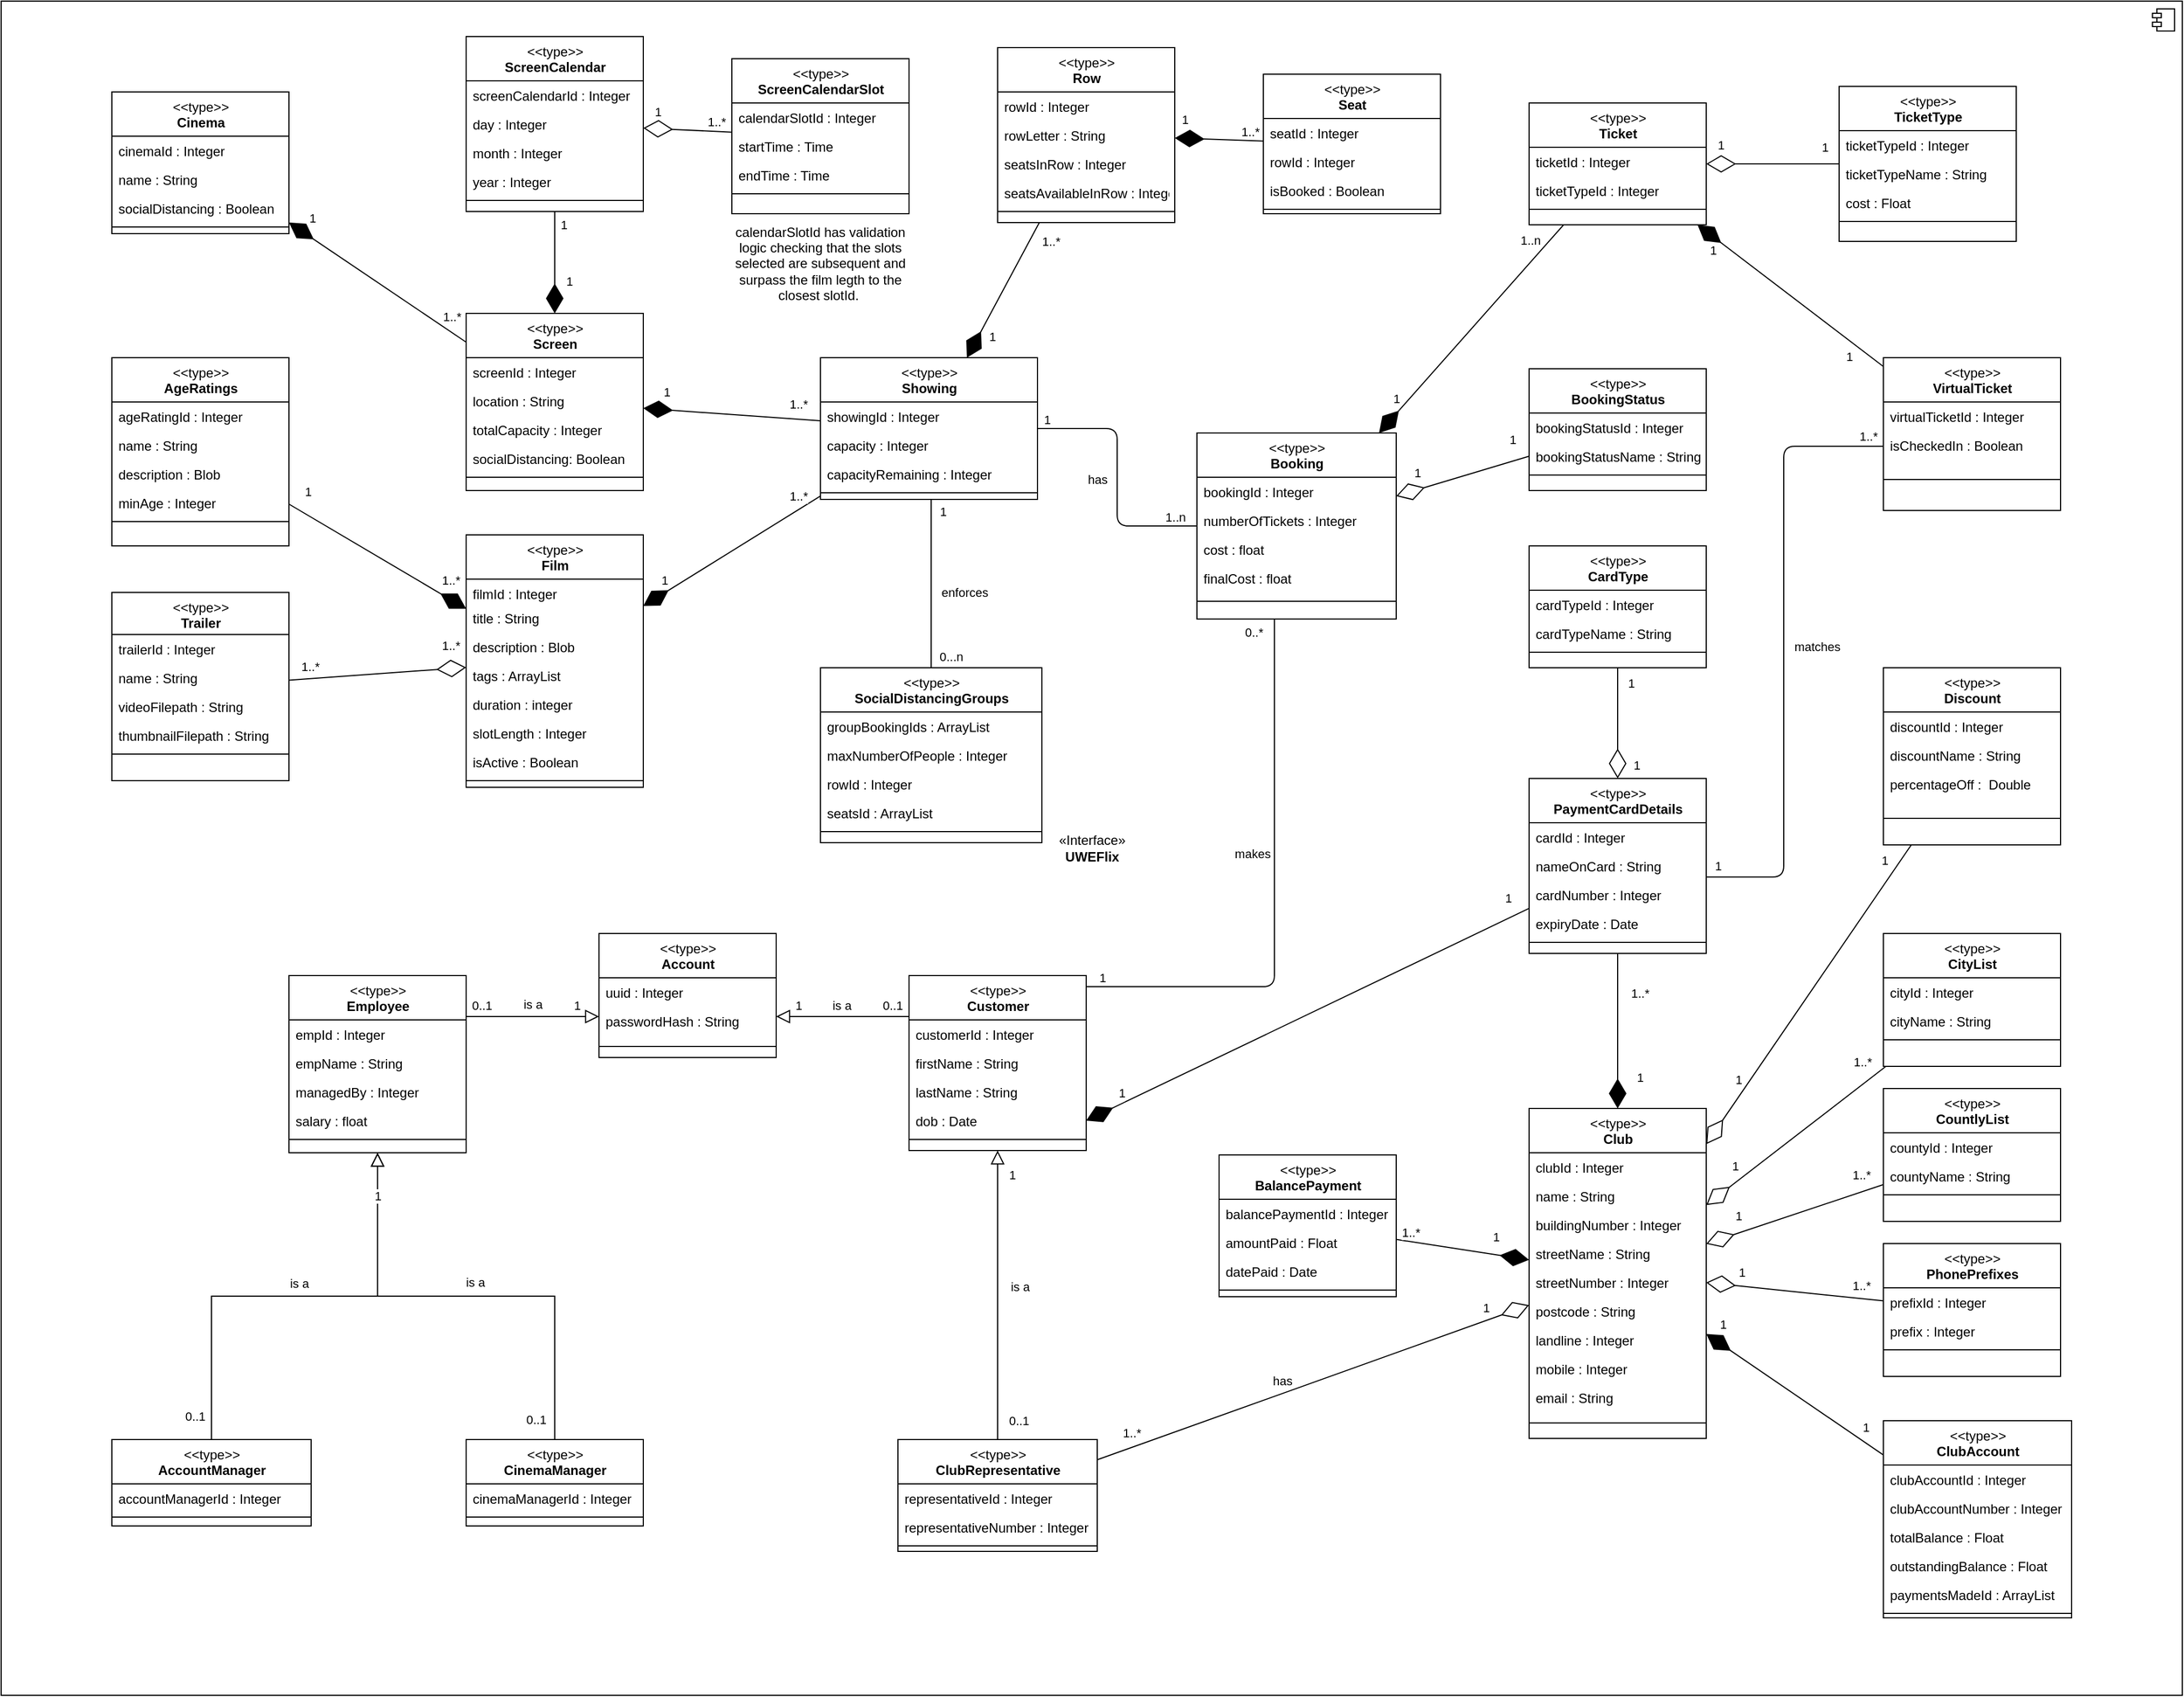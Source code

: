 <mxfile version="14.5.1" type="device"><diagram id="C5RBs43oDa-KdzZeNtuy" name="Page-1"><mxGraphModel dx="3167" dy="2720" grid="1" gridSize="10" guides="1" tooltips="1" connect="1" arrows="1" fold="1" page="1" pageScale="1" pageWidth="827" pageHeight="1169" math="0" shadow="0"><root><mxCell id="WIyWlLk6GJQsqaUBKTNV-0"/><mxCell id="WIyWlLk6GJQsqaUBKTNV-1" parent="WIyWlLk6GJQsqaUBKTNV-0"/><mxCell id="NLzVmaOWsSdFhzNtnAxI-635" value="«Interface»&lt;br&gt;&lt;b&gt;UWEFlix&lt;/b&gt;" style="html=1;dropTarget=0;" parent="WIyWlLk6GJQsqaUBKTNV-1" vertex="1"><mxGeometry x="-810" y="60" width="1970" height="1530" as="geometry"/></mxCell><mxCell id="NLzVmaOWsSdFhzNtnAxI-636" value="" style="shape=module;jettyWidth=8;jettyHeight=4;" parent="NLzVmaOWsSdFhzNtnAxI-635" vertex="1"><mxGeometry x="1" width="20" height="20" relative="1" as="geometry"><mxPoint x="-27" y="7" as="offset"/></mxGeometry></mxCell><mxCell id="NLzVmaOWsSdFhzNtnAxI-307" value="&amp;lt;&amp;lt;type&amp;gt;&amp;gt;&lt;br&gt;&lt;b&gt;Employee&lt;/b&gt;" style="swimlane;fontStyle=0;align=center;verticalAlign=top;childLayout=stackLayout;horizontal=1;startSize=40;horizontalStack=0;resizeParent=1;resizeLast=0;collapsible=1;marginBottom=0;rounded=0;shadow=0;strokeWidth=1;html=1;" parent="WIyWlLk6GJQsqaUBKTNV-1" vertex="1"><mxGeometry x="-550" y="940" width="160" height="160" as="geometry"><mxRectangle x="230" y="140" width="160" height="26" as="alternateBounds"/></mxGeometry></mxCell><mxCell id="NLzVmaOWsSdFhzNtnAxI-308" value="empId : Integer" style="text;align=left;verticalAlign=top;spacingLeft=4;spacingRight=4;overflow=hidden;rotatable=0;points=[[0,0.5],[1,0.5]];portConstraint=eastwest;" parent="NLzVmaOWsSdFhzNtnAxI-307" vertex="1"><mxGeometry y="40" width="160" height="26" as="geometry"/></mxCell><mxCell id="NLzVmaOWsSdFhzNtnAxI-309" value="empName : String" style="text;align=left;verticalAlign=top;spacingLeft=4;spacingRight=4;overflow=hidden;rotatable=0;points=[[0,0.5],[1,0.5]];portConstraint=eastwest;rounded=0;shadow=0;html=0;" parent="NLzVmaOWsSdFhzNtnAxI-307" vertex="1"><mxGeometry y="66" width="160" height="26" as="geometry"/></mxCell><mxCell id="NLzVmaOWsSdFhzNtnAxI-310" value="managedBy : Integer" style="text;align=left;verticalAlign=top;spacingLeft=4;spacingRight=4;overflow=hidden;rotatable=0;points=[[0,0.5],[1,0.5]];portConstraint=eastwest;rounded=0;shadow=0;html=0;" parent="NLzVmaOWsSdFhzNtnAxI-307" vertex="1"><mxGeometry y="92" width="160" height="26" as="geometry"/></mxCell><mxCell id="NLzVmaOWsSdFhzNtnAxI-311" value="salary : float" style="text;align=left;verticalAlign=top;spacingLeft=4;spacingRight=4;overflow=hidden;rotatable=0;points=[[0,0.5],[1,0.5]];portConstraint=eastwest;rounded=0;shadow=0;html=0;" parent="NLzVmaOWsSdFhzNtnAxI-307" vertex="1"><mxGeometry y="118" width="160" height="26" as="geometry"/></mxCell><mxCell id="NLzVmaOWsSdFhzNtnAxI-312" value="" style="line;html=1;strokeWidth=1;align=left;verticalAlign=middle;spacingTop=-1;spacingLeft=3;spacingRight=3;rotatable=0;labelPosition=right;points=[];portConstraint=eastwest;" parent="NLzVmaOWsSdFhzNtnAxI-307" vertex="1"><mxGeometry y="144" width="160" height="8" as="geometry"/></mxCell><mxCell id="NLzVmaOWsSdFhzNtnAxI-313" value="&amp;lt;&amp;lt;type&amp;gt;&amp;gt;&lt;br&gt;&lt;b&gt;CinemaManager&lt;/b&gt;" style="swimlane;fontStyle=0;align=center;verticalAlign=top;childLayout=stackLayout;horizontal=1;startSize=40;horizontalStack=0;resizeParent=1;resizeLast=0;collapsible=1;marginBottom=0;rounded=0;shadow=0;strokeWidth=1;html=1;" parent="WIyWlLk6GJQsqaUBKTNV-1" vertex="1"><mxGeometry x="-390" y="1359" width="160" height="78" as="geometry"><mxRectangle x="340" y="380" width="170" height="26" as="alternateBounds"/></mxGeometry></mxCell><mxCell id="NLzVmaOWsSdFhzNtnAxI-314" value="cinemaManagerId : Integer" style="text;align=left;verticalAlign=top;spacingLeft=4;spacingRight=4;overflow=hidden;rotatable=0;points=[[0,0.5],[1,0.5]];portConstraint=eastwest;" parent="NLzVmaOWsSdFhzNtnAxI-313" vertex="1"><mxGeometry y="40" width="160" height="26" as="geometry"/></mxCell><mxCell id="NLzVmaOWsSdFhzNtnAxI-315" value="" style="line;html=1;strokeWidth=1;align=left;verticalAlign=middle;spacingTop=-1;spacingLeft=3;spacingRight=3;rotatable=0;labelPosition=right;points=[];portConstraint=eastwest;" parent="NLzVmaOWsSdFhzNtnAxI-313" vertex="1"><mxGeometry y="66" width="160" height="8" as="geometry"/></mxCell><mxCell id="NLzVmaOWsSdFhzNtnAxI-324" value="" style="endArrow=block;endSize=10;endFill=0;shadow=0;strokeWidth=1;rounded=0;edgeStyle=elbowEdgeStyle;elbow=vertical;" parent="WIyWlLk6GJQsqaUBKTNV-1" source="NLzVmaOWsSdFhzNtnAxI-313" target="NLzVmaOWsSdFhzNtnAxI-307" edge="1"><mxGeometry width="160" relative="1" as="geometry"><mxPoint x="-530" y="1215" as="sourcePoint"/><mxPoint x="-430" y="1113" as="targetPoint"/></mxGeometry></mxCell><mxCell id="NLzVmaOWsSdFhzNtnAxI-325" value="0..1" style="edgeLabel;html=1;align=center;verticalAlign=middle;resizable=0;points=[];" parent="NLzVmaOWsSdFhzNtnAxI-324" vertex="1" connectable="0"><mxGeometry x="-0.908" y="7" relative="1" as="geometry"><mxPoint x="-10" y="0.94" as="offset"/></mxGeometry></mxCell><mxCell id="NLzVmaOWsSdFhzNtnAxI-326" value="is a" style="edgeLabel;html=1;align=center;verticalAlign=middle;resizable=0;points=[];" parent="NLzVmaOWsSdFhzNtnAxI-324" vertex="1" connectable="0"><mxGeometry x="-0.116" relative="1" as="geometry"><mxPoint x="-17" y="-13" as="offset"/></mxGeometry></mxCell><mxCell id="NLzVmaOWsSdFhzNtnAxI-327" value="&amp;lt;&amp;lt;type&amp;gt;&amp;gt;&lt;br&gt;&lt;b&gt;Customer&lt;/b&gt;" style="swimlane;fontStyle=0;align=center;verticalAlign=top;childLayout=stackLayout;horizontal=1;startSize=40;horizontalStack=0;resizeParent=1;resizeLast=0;collapsible=1;marginBottom=0;rounded=0;shadow=0;strokeWidth=1;html=1;" parent="WIyWlLk6GJQsqaUBKTNV-1" vertex="1"><mxGeometry x="10" y="940" width="160" height="158" as="geometry"><mxRectangle x="550" y="140" width="160" height="26" as="alternateBounds"/></mxGeometry></mxCell><mxCell id="NLzVmaOWsSdFhzNtnAxI-328" value="customerId : Integer" style="text;align=left;verticalAlign=top;spacingLeft=4;spacingRight=4;overflow=hidden;rotatable=0;points=[[0,0.5],[1,0.5]];portConstraint=eastwest;" parent="NLzVmaOWsSdFhzNtnAxI-327" vertex="1"><mxGeometry y="40" width="160" height="26" as="geometry"/></mxCell><mxCell id="NLzVmaOWsSdFhzNtnAxI-329" value="firstName : String" style="text;align=left;verticalAlign=top;spacingLeft=4;spacingRight=4;overflow=hidden;rotatable=0;points=[[0,0.5],[1,0.5]];portConstraint=eastwest;rounded=0;shadow=0;html=0;" parent="NLzVmaOWsSdFhzNtnAxI-327" vertex="1"><mxGeometry y="66" width="160" height="26" as="geometry"/></mxCell><mxCell id="NLzVmaOWsSdFhzNtnAxI-330" value="lastName : String" style="text;align=left;verticalAlign=top;spacingLeft=4;spacingRight=4;overflow=hidden;rotatable=0;points=[[0,0.5],[1,0.5]];portConstraint=eastwest;rounded=0;shadow=0;html=0;" parent="NLzVmaOWsSdFhzNtnAxI-327" vertex="1"><mxGeometry y="92" width="160" height="26" as="geometry"/></mxCell><mxCell id="NLzVmaOWsSdFhzNtnAxI-331" value="dob : Date" style="text;align=left;verticalAlign=top;spacingLeft=4;spacingRight=4;overflow=hidden;rotatable=0;points=[[0,0.5],[1,0.5]];portConstraint=eastwest;rounded=0;shadow=0;html=0;" parent="NLzVmaOWsSdFhzNtnAxI-327" vertex="1"><mxGeometry y="118" width="160" height="26" as="geometry"/></mxCell><mxCell id="NLzVmaOWsSdFhzNtnAxI-332" value="" style="line;html=1;strokeWidth=1;align=left;verticalAlign=middle;spacingTop=-1;spacingLeft=3;spacingRight=3;rotatable=0;labelPosition=right;points=[];portConstraint=eastwest;" parent="NLzVmaOWsSdFhzNtnAxI-327" vertex="1"><mxGeometry y="144" width="160" height="8" as="geometry"/></mxCell><mxCell id="NLzVmaOWsSdFhzNtnAxI-338" value="&amp;lt;&amp;lt;type&amp;gt;&amp;gt;&lt;br&gt;&lt;b&gt;CityList&lt;/b&gt;" style="swimlane;fontStyle=0;align=center;verticalAlign=top;childLayout=stackLayout;horizontal=1;startSize=40;horizontalStack=0;resizeParent=1;resizeLast=0;collapsible=1;marginBottom=0;rounded=0;shadow=0;strokeWidth=1;html=1;" parent="WIyWlLk6GJQsqaUBKTNV-1" vertex="1"><mxGeometry x="890" y="902" width="160" height="120" as="geometry"><mxRectangle x="550" y="140" width="160" height="26" as="alternateBounds"/></mxGeometry></mxCell><mxCell id="NLzVmaOWsSdFhzNtnAxI-339" value="cityId : Integer" style="text;align=left;verticalAlign=top;spacingLeft=4;spacingRight=4;overflow=hidden;rotatable=0;points=[[0,0.5],[1,0.5]];portConstraint=eastwest;" parent="NLzVmaOWsSdFhzNtnAxI-338" vertex="1"><mxGeometry y="40" width="160" height="26" as="geometry"/></mxCell><mxCell id="NLzVmaOWsSdFhzNtnAxI-340" value="cityName : String" style="text;align=left;verticalAlign=top;spacingLeft=4;spacingRight=4;overflow=hidden;rotatable=0;points=[[0,0.5],[1,0.5]];portConstraint=eastwest;rounded=0;shadow=0;html=0;" parent="NLzVmaOWsSdFhzNtnAxI-338" vertex="1"><mxGeometry y="66" width="160" height="26" as="geometry"/></mxCell><mxCell id="NLzVmaOWsSdFhzNtnAxI-341" value="" style="line;html=1;strokeWidth=1;align=left;verticalAlign=middle;spacingTop=-1;spacingLeft=3;spacingRight=3;rotatable=0;labelPosition=right;points=[];portConstraint=eastwest;" parent="NLzVmaOWsSdFhzNtnAxI-338" vertex="1"><mxGeometry y="92" width="160" height="8" as="geometry"/></mxCell><mxCell id="NLzVmaOWsSdFhzNtnAxI-342" value="&amp;lt;&amp;lt;type&amp;gt;&amp;gt;&lt;br&gt;&lt;b&gt;ClubRepresentative&lt;/b&gt;" style="swimlane;fontStyle=0;align=center;verticalAlign=top;childLayout=stackLayout;horizontal=1;startSize=40;horizontalStack=0;resizeParent=1;resizeLast=0;collapsible=1;marginBottom=0;rounded=0;shadow=0;strokeWidth=1;html=1;" parent="WIyWlLk6GJQsqaUBKTNV-1" vertex="1"><mxGeometry y="1359" width="180" height="101" as="geometry"><mxRectangle x="550" y="140" width="160" height="26" as="alternateBounds"/></mxGeometry></mxCell><mxCell id="NLzVmaOWsSdFhzNtnAxI-343" value="representativeId : Integer" style="text;align=left;verticalAlign=top;spacingLeft=4;spacingRight=4;overflow=hidden;rotatable=0;points=[[0,0.5],[1,0.5]];portConstraint=eastwest;rounded=0;shadow=0;html=0;" parent="NLzVmaOWsSdFhzNtnAxI-342" vertex="1"><mxGeometry y="40" width="180" height="26" as="geometry"/></mxCell><mxCell id="NLzVmaOWsSdFhzNtnAxI-344" value="representativeNumber : Integer" style="text;align=left;verticalAlign=top;spacingLeft=4;spacingRight=4;overflow=hidden;rotatable=0;points=[[0,0.5],[1,0.5]];portConstraint=eastwest;rounded=0;shadow=0;html=0;" parent="NLzVmaOWsSdFhzNtnAxI-342" vertex="1"><mxGeometry y="66" width="180" height="26" as="geometry"/></mxCell><mxCell id="NLzVmaOWsSdFhzNtnAxI-346" value="" style="line;html=1;strokeWidth=1;align=left;verticalAlign=middle;spacingTop=-1;spacingLeft=3;spacingRight=3;rotatable=0;labelPosition=right;points=[];portConstraint=eastwest;" parent="NLzVmaOWsSdFhzNtnAxI-342" vertex="1"><mxGeometry y="92" width="180" height="8" as="geometry"/></mxCell><mxCell id="NLzVmaOWsSdFhzNtnAxI-347" value="" style="endArrow=block;endSize=10;endFill=0;shadow=0;strokeWidth=1;rounded=0;edgeStyle=elbowEdgeStyle;elbow=vertical;" parent="WIyWlLk6GJQsqaUBKTNV-1" source="NLzVmaOWsSdFhzNtnAxI-342" target="NLzVmaOWsSdFhzNtnAxI-327" edge="1"><mxGeometry width="160" relative="1" as="geometry"><mxPoint x="-90" y="1252" as="sourcePoint"/><mxPoint x="100" y="1138" as="targetPoint"/></mxGeometry></mxCell><mxCell id="NLzVmaOWsSdFhzNtnAxI-348" value="is a" style="edgeLabel;html=1;align=center;verticalAlign=middle;resizable=0;points=[];" parent="NLzVmaOWsSdFhzNtnAxI-347" vertex="1" connectable="0"><mxGeometry x="0.316" y="-3" relative="1" as="geometry"><mxPoint x="17" y="33.18" as="offset"/></mxGeometry></mxCell><mxCell id="NLzVmaOWsSdFhzNtnAxI-349" value="1" style="edgeLabel;html=1;align=center;verticalAlign=middle;resizable=0;points=[];" parent="NLzVmaOWsSdFhzNtnAxI-347" vertex="1" connectable="0"><mxGeometry x="0.791" y="1" relative="1" as="geometry"><mxPoint x="14" y="-6" as="offset"/></mxGeometry></mxCell><mxCell id="NLzVmaOWsSdFhzNtnAxI-350" value="0..1" style="edgeLabel;html=1;align=center;verticalAlign=middle;resizable=0;points=[];" parent="NLzVmaOWsSdFhzNtnAxI-347" vertex="1" connectable="0"><mxGeometry x="-0.844" y="2" relative="1" as="geometry"><mxPoint x="20.5" y="3.62" as="offset"/></mxGeometry></mxCell><mxCell id="NLzVmaOWsSdFhzNtnAxI-351" value="&amp;lt;&amp;lt;type&amp;gt;&amp;gt;&lt;br&gt;&lt;b&gt;Account&lt;/b&gt;" style="swimlane;fontStyle=0;align=center;verticalAlign=top;childLayout=stackLayout;horizontal=1;startSize=40;horizontalStack=0;resizeParent=1;resizeLast=0;collapsible=1;marginBottom=0;rounded=0;shadow=0;strokeWidth=1;html=1;" parent="WIyWlLk6GJQsqaUBKTNV-1" vertex="1"><mxGeometry x="-270" y="902" width="160" height="112" as="geometry"><mxRectangle x="550" y="140" width="160" height="26" as="alternateBounds"/></mxGeometry></mxCell><mxCell id="NLzVmaOWsSdFhzNtnAxI-352" value="uuid : Integer" style="text;align=left;verticalAlign=top;spacingLeft=4;spacingRight=4;overflow=hidden;rotatable=0;points=[[0,0.5],[1,0.5]];portConstraint=eastwest;" parent="NLzVmaOWsSdFhzNtnAxI-351" vertex="1"><mxGeometry y="40" width="160" height="26" as="geometry"/></mxCell><mxCell id="NLzVmaOWsSdFhzNtnAxI-353" value="passwordHash : String" style="text;align=left;verticalAlign=top;spacingLeft=4;spacingRight=4;overflow=hidden;rotatable=0;points=[[0,0.5],[1,0.5]];portConstraint=eastwest;rounded=0;shadow=0;html=1;" parent="NLzVmaOWsSdFhzNtnAxI-351" vertex="1"><mxGeometry y="66" width="160" height="26" as="geometry"/></mxCell><mxCell id="NLzVmaOWsSdFhzNtnAxI-354" value="" style="line;html=1;strokeWidth=1;align=left;verticalAlign=middle;spacingTop=-1;spacingLeft=3;spacingRight=3;rotatable=0;labelPosition=right;points=[];portConstraint=eastwest;" parent="NLzVmaOWsSdFhzNtnAxI-351" vertex="1"><mxGeometry y="92" width="160" height="20" as="geometry"/></mxCell><mxCell id="NLzVmaOWsSdFhzNtnAxI-355" value="&amp;lt;&amp;lt;type&amp;gt;&amp;gt;&lt;br&gt;&lt;b&gt;Showing&lt;/b&gt;" style="swimlane;fontStyle=0;align=center;verticalAlign=top;childLayout=stackLayout;horizontal=1;startSize=40;horizontalStack=0;resizeParent=1;resizeLast=0;collapsible=1;marginBottom=0;rounded=0;shadow=0;strokeWidth=1;html=1;" parent="WIyWlLk6GJQsqaUBKTNV-1" vertex="1"><mxGeometry x="-70" y="382" width="196" height="128" as="geometry"><mxRectangle x="550" y="140" width="160" height="26" as="alternateBounds"/></mxGeometry></mxCell><mxCell id="NLzVmaOWsSdFhzNtnAxI-356" value="showingId : Integer" style="text;align=left;verticalAlign=top;spacingLeft=4;spacingRight=4;overflow=hidden;rotatable=0;points=[[0,0.5],[1,0.5]];portConstraint=eastwest;" parent="NLzVmaOWsSdFhzNtnAxI-355" vertex="1"><mxGeometry y="40" width="196" height="26" as="geometry"/></mxCell><mxCell id="NLzVmaOWsSdFhzNtnAxI-360" value="capacity : Integer" style="text;align=left;verticalAlign=top;spacingLeft=4;spacingRight=4;overflow=hidden;rotatable=0;points=[[0,0.5],[1,0.5]];portConstraint=eastwest;rounded=0;shadow=0;html=0;" parent="NLzVmaOWsSdFhzNtnAxI-355" vertex="1"><mxGeometry y="66" width="196" height="26" as="geometry"/></mxCell><mxCell id="NLzVmaOWsSdFhzNtnAxI-361" value="capacityRemaining : Integer" style="text;align=left;verticalAlign=top;spacingLeft=4;spacingRight=4;overflow=hidden;rotatable=0;points=[[0,0.5],[1,0.5]];portConstraint=eastwest;rounded=0;shadow=0;html=0;" parent="NLzVmaOWsSdFhzNtnAxI-355" vertex="1"><mxGeometry y="92" width="196" height="26" as="geometry"/></mxCell><mxCell id="NLzVmaOWsSdFhzNtnAxI-362" value="" style="line;html=1;strokeWidth=1;align=left;verticalAlign=middle;spacingTop=-1;spacingLeft=3;spacingRight=3;rotatable=0;labelPosition=right;points=[];portConstraint=eastwest;" parent="NLzVmaOWsSdFhzNtnAxI-355" vertex="1"><mxGeometry y="118" width="196" height="8" as="geometry"/></mxCell><mxCell id="NLzVmaOWsSdFhzNtnAxI-363" value="&amp;lt;&amp;lt;type&amp;gt;&amp;gt;&lt;br&gt;&lt;b&gt;Screen&lt;/b&gt;" style="swimlane;fontStyle=0;align=center;verticalAlign=top;childLayout=stackLayout;horizontal=1;startSize=40;horizontalStack=0;resizeParent=1;resizeLast=0;collapsible=1;marginBottom=0;rounded=0;shadow=0;strokeWidth=1;html=1;" parent="WIyWlLk6GJQsqaUBKTNV-1" vertex="1"><mxGeometry x="-390" y="342" width="160" height="160" as="geometry"><mxRectangle x="550" y="140" width="160" height="26" as="alternateBounds"/></mxGeometry></mxCell><mxCell id="NLzVmaOWsSdFhzNtnAxI-364" value="screenId : Integer" style="text;align=left;verticalAlign=top;spacingLeft=4;spacingRight=4;overflow=hidden;rotatable=0;points=[[0,0.5],[1,0.5]];portConstraint=eastwest;" parent="NLzVmaOWsSdFhzNtnAxI-363" vertex="1"><mxGeometry y="40" width="160" height="26" as="geometry"/></mxCell><mxCell id="NLzVmaOWsSdFhzNtnAxI-365" value="location : String" style="text;align=left;verticalAlign=top;spacingLeft=4;spacingRight=4;overflow=hidden;rotatable=0;points=[[0,0.5],[1,0.5]];portConstraint=eastwest;rounded=0;shadow=0;html=0;" parent="NLzVmaOWsSdFhzNtnAxI-363" vertex="1"><mxGeometry y="66" width="160" height="26" as="geometry"/></mxCell><mxCell id="NLzVmaOWsSdFhzNtnAxI-366" value="totalCapacity : Integer" style="text;align=left;verticalAlign=top;spacingLeft=4;spacingRight=4;overflow=hidden;rotatable=0;points=[[0,0.5],[1,0.5]];portConstraint=eastwest;rounded=0;shadow=0;html=0;" parent="NLzVmaOWsSdFhzNtnAxI-363" vertex="1"><mxGeometry y="92" width="160" height="26" as="geometry"/></mxCell><mxCell id="NLzVmaOWsSdFhzNtnAxI-367" value="socialDistancing: Boolean" style="text;align=left;verticalAlign=top;spacingLeft=4;spacingRight=4;overflow=hidden;rotatable=0;points=[[0,0.5],[1,0.5]];portConstraint=eastwest;rounded=0;shadow=0;html=0;" parent="NLzVmaOWsSdFhzNtnAxI-363" vertex="1"><mxGeometry y="118" width="160" height="26" as="geometry"/></mxCell><mxCell id="NLzVmaOWsSdFhzNtnAxI-368" value="" style="line;html=1;strokeWidth=1;align=left;verticalAlign=middle;spacingTop=-1;spacingLeft=3;spacingRight=3;rotatable=0;labelPosition=right;points=[];portConstraint=eastwest;" parent="NLzVmaOWsSdFhzNtnAxI-363" vertex="1"><mxGeometry y="144" width="160" height="8" as="geometry"/></mxCell><mxCell id="NLzVmaOWsSdFhzNtnAxI-369" value="&amp;lt;&amp;lt;type&amp;gt;&amp;gt;&lt;br&gt;&lt;b&gt;Film&lt;/b&gt;" style="swimlane;fontStyle=0;align=center;verticalAlign=top;childLayout=stackLayout;horizontal=1;startSize=40;horizontalStack=0;resizeParent=1;resizeLast=0;collapsible=1;marginBottom=0;rounded=0;shadow=0;strokeWidth=1;html=1;" parent="WIyWlLk6GJQsqaUBKTNV-1" vertex="1"><mxGeometry x="-390" y="542" width="160" height="228" as="geometry"><mxRectangle x="550" y="140" width="160" height="26" as="alternateBounds"/></mxGeometry></mxCell><mxCell id="NLzVmaOWsSdFhzNtnAxI-370" value="filmId : Integer" style="text;align=left;verticalAlign=top;spacingLeft=4;spacingRight=4;overflow=hidden;rotatable=0;points=[[0,0.5],[1,0.5]];portConstraint=eastwest;" parent="NLzVmaOWsSdFhzNtnAxI-369" vertex="1"><mxGeometry y="40" width="160" height="22" as="geometry"/></mxCell><mxCell id="NLzVmaOWsSdFhzNtnAxI-371" value="title : String" style="text;align=left;verticalAlign=top;spacingLeft=4;spacingRight=4;overflow=hidden;rotatable=0;points=[[0,0.5],[1,0.5]];portConstraint=eastwest;" parent="NLzVmaOWsSdFhzNtnAxI-369" vertex="1"><mxGeometry y="62" width="160" height="26" as="geometry"/></mxCell><mxCell id="NLzVmaOWsSdFhzNtnAxI-372" value="description : Blob" style="text;align=left;verticalAlign=top;spacingLeft=4;spacingRight=4;overflow=hidden;rotatable=0;points=[[0,0.5],[1,0.5]];portConstraint=eastwest;" parent="NLzVmaOWsSdFhzNtnAxI-369" vertex="1"><mxGeometry y="88" width="160" height="26" as="geometry"/></mxCell><mxCell id="NLzVmaOWsSdFhzNtnAxI-373" value="tags : ArrayList" style="text;align=left;verticalAlign=top;spacingLeft=4;spacingRight=4;overflow=hidden;rotatable=0;points=[[0,0.5],[1,0.5]];portConstraint=eastwest;" parent="NLzVmaOWsSdFhzNtnAxI-369" vertex="1"><mxGeometry y="114" width="160" height="26" as="geometry"/></mxCell><mxCell id="NLzVmaOWsSdFhzNtnAxI-375" value="duration : integer" style="text;align=left;verticalAlign=top;spacingLeft=4;spacingRight=4;overflow=hidden;rotatable=0;points=[[0,0.5],[1,0.5]];portConstraint=eastwest;rounded=0;shadow=0;html=0;" parent="NLzVmaOWsSdFhzNtnAxI-369" vertex="1"><mxGeometry y="140" width="160" height="26" as="geometry"/></mxCell><mxCell id="NLzVmaOWsSdFhzNtnAxI-376" value="slotLength : Integer" style="text;align=left;verticalAlign=top;spacingLeft=4;spacingRight=4;overflow=hidden;rotatable=0;points=[[0,0.5],[1,0.5]];portConstraint=eastwest;rounded=0;shadow=0;html=0;" parent="NLzVmaOWsSdFhzNtnAxI-369" vertex="1"><mxGeometry y="166" width="160" height="26" as="geometry"/></mxCell><mxCell id="NLzVmaOWsSdFhzNtnAxI-378" value="isActive : Boolean" style="text;align=left;verticalAlign=top;spacingLeft=4;spacingRight=4;overflow=hidden;rotatable=0;points=[[0,0.5],[1,0.5]];portConstraint=eastwest;rounded=0;shadow=0;html=0;" parent="NLzVmaOWsSdFhzNtnAxI-369" vertex="1"><mxGeometry y="192" width="160" height="26" as="geometry"/></mxCell><mxCell id="NLzVmaOWsSdFhzNtnAxI-379" value="" style="line;html=1;strokeWidth=1;align=left;verticalAlign=middle;spacingTop=-1;spacingLeft=3;spacingRight=3;rotatable=0;labelPosition=right;points=[];portConstraint=eastwest;" parent="NLzVmaOWsSdFhzNtnAxI-369" vertex="1"><mxGeometry y="218" width="160" height="8" as="geometry"/></mxCell><mxCell id="NLzVmaOWsSdFhzNtnAxI-380" value="&amp;lt;&amp;lt;type&amp;gt;&amp;gt;&lt;br&gt;&lt;b&gt;Booking&lt;/b&gt;" style="swimlane;fontStyle=0;align=center;verticalAlign=top;childLayout=stackLayout;horizontal=1;startSize=40;horizontalStack=0;resizeParent=1;resizeLast=0;collapsible=1;marginBottom=0;rounded=0;shadow=0;strokeWidth=1;html=1;" parent="WIyWlLk6GJQsqaUBKTNV-1" vertex="1"><mxGeometry x="270" y="450" width="180" height="168" as="geometry"><mxRectangle x="550" y="140" width="160" height="26" as="alternateBounds"/></mxGeometry></mxCell><mxCell id="NLzVmaOWsSdFhzNtnAxI-381" value="bookingId : Integer" style="text;align=left;verticalAlign=top;spacingLeft=4;spacingRight=4;overflow=hidden;rotatable=0;points=[[0,0.5],[1,0.5]];portConstraint=eastwest;" parent="NLzVmaOWsSdFhzNtnAxI-380" vertex="1"><mxGeometry y="40" width="180" height="26" as="geometry"/></mxCell><mxCell id="NLzVmaOWsSdFhzNtnAxI-392" value="numberOfTickets : Integer" style="text;align=left;verticalAlign=top;spacingLeft=4;spacingRight=4;overflow=hidden;rotatable=0;points=[[0,0.5],[1,0.5]];portConstraint=eastwest;rounded=0;shadow=0;html=0;" parent="NLzVmaOWsSdFhzNtnAxI-380" vertex="1"><mxGeometry y="66" width="180" height="26" as="geometry"/></mxCell><mxCell id="NLzVmaOWsSdFhzNtnAxI-394" value="cost : float" style="text;align=left;verticalAlign=top;spacingLeft=4;spacingRight=4;overflow=hidden;rotatable=0;points=[[0,0.5],[1,0.5]];portConstraint=eastwest;rounded=0;shadow=0;html=0;" parent="NLzVmaOWsSdFhzNtnAxI-380" vertex="1"><mxGeometry y="92" width="180" height="26" as="geometry"/></mxCell><mxCell id="NLzVmaOWsSdFhzNtnAxI-395" value="finalCost : float" style="text;align=left;verticalAlign=top;spacingLeft=4;spacingRight=4;overflow=hidden;rotatable=0;points=[[0,0.5],[1,0.5]];portConstraint=eastwest;rounded=0;shadow=0;html=0;" parent="NLzVmaOWsSdFhzNtnAxI-380" vertex="1"><mxGeometry y="118" width="180" height="26" as="geometry"/></mxCell><mxCell id="NLzVmaOWsSdFhzNtnAxI-397" value="" style="line;html=1;strokeWidth=1;align=left;verticalAlign=middle;spacingTop=-1;spacingLeft=3;spacingRight=3;rotatable=0;labelPosition=right;points=[];portConstraint=eastwest;" parent="NLzVmaOWsSdFhzNtnAxI-380" vertex="1"><mxGeometry y="144" width="180" height="16" as="geometry"/></mxCell><mxCell id="NLzVmaOWsSdFhzNtnAxI-398" value="&amp;lt;&amp;lt;type&amp;gt;&amp;gt;&lt;br&gt;&lt;b&gt;SocialDistancingGroups&lt;/b&gt;" style="swimlane;fontStyle=0;align=center;verticalAlign=top;childLayout=stackLayout;horizontal=1;startSize=40;horizontalStack=0;resizeParent=1;resizeLast=0;collapsible=1;marginBottom=0;rounded=0;shadow=0;strokeWidth=1;html=1;" parent="WIyWlLk6GJQsqaUBKTNV-1" vertex="1"><mxGeometry x="-70" y="662" width="200" height="158" as="geometry"><mxRectangle x="550" y="140" width="160" height="26" as="alternateBounds"/></mxGeometry></mxCell><mxCell id="NLzVmaOWsSdFhzNtnAxI-399" value="groupBookingIds : ArrayList" style="text;align=left;verticalAlign=top;spacingLeft=4;spacingRight=4;overflow=hidden;rotatable=0;points=[[0,0.5],[1,0.5]];portConstraint=eastwest;" parent="NLzVmaOWsSdFhzNtnAxI-398" vertex="1"><mxGeometry y="40" width="200" height="26" as="geometry"/></mxCell><mxCell id="NLzVmaOWsSdFhzNtnAxI-400" value="maxNumberOfPeople : Integer" style="text;align=left;verticalAlign=top;spacingLeft=4;spacingRight=4;overflow=hidden;rotatable=0;points=[[0,0.5],[1,0.5]];portConstraint=eastwest;" parent="NLzVmaOWsSdFhzNtnAxI-398" vertex="1"><mxGeometry y="66" width="200" height="26" as="geometry"/></mxCell><mxCell id="NLzVmaOWsSdFhzNtnAxI-402" value="rowId : Integer" style="text;align=left;verticalAlign=top;spacingLeft=4;spacingRight=4;overflow=hidden;rotatable=0;points=[[0,0.5],[1,0.5]];portConstraint=eastwest;" parent="NLzVmaOWsSdFhzNtnAxI-398" vertex="1"><mxGeometry y="92" width="200" height="26" as="geometry"/></mxCell><mxCell id="NLzVmaOWsSdFhzNtnAxI-403" value="seatsId : ArrayList" style="text;align=left;verticalAlign=top;spacingLeft=4;spacingRight=4;overflow=hidden;rotatable=0;points=[[0,0.5],[1,0.5]];portConstraint=eastwest;" parent="NLzVmaOWsSdFhzNtnAxI-398" vertex="1"><mxGeometry y="118" width="200" height="26" as="geometry"/></mxCell><mxCell id="NLzVmaOWsSdFhzNtnAxI-404" value="" style="line;html=1;strokeWidth=1;align=left;verticalAlign=middle;spacingTop=-1;spacingLeft=3;spacingRight=3;rotatable=0;labelPosition=right;points=[];portConstraint=eastwest;" parent="NLzVmaOWsSdFhzNtnAxI-398" vertex="1"><mxGeometry y="144" width="200" height="8" as="geometry"/></mxCell><mxCell id="NLzVmaOWsSdFhzNtnAxI-405" value="&amp;lt;&amp;lt;type&amp;gt;&amp;gt;&lt;br&gt;&lt;b&gt;Discount&lt;/b&gt;" style="swimlane;fontStyle=0;align=center;verticalAlign=top;childLayout=stackLayout;horizontal=1;startSize=40;horizontalStack=0;resizeParent=1;resizeLast=0;collapsible=1;marginBottom=0;rounded=0;shadow=0;strokeWidth=1;html=1;" parent="WIyWlLk6GJQsqaUBKTNV-1" vertex="1"><mxGeometry x="890" y="662" width="160" height="160" as="geometry"><mxRectangle x="550" y="140" width="160" height="26" as="alternateBounds"/></mxGeometry></mxCell><mxCell id="NLzVmaOWsSdFhzNtnAxI-406" value="discountId : Integer" style="text;align=left;verticalAlign=top;spacingLeft=4;spacingRight=4;overflow=hidden;rotatable=0;points=[[0,0.5],[1,0.5]];portConstraint=eastwest;" parent="NLzVmaOWsSdFhzNtnAxI-405" vertex="1"><mxGeometry y="40" width="160" height="26" as="geometry"/></mxCell><mxCell id="NLzVmaOWsSdFhzNtnAxI-407" value="discountName : String" style="text;align=left;verticalAlign=top;spacingLeft=4;spacingRight=4;overflow=hidden;rotatable=0;points=[[0,0.5],[1,0.5]];portConstraint=eastwest;rounded=0;shadow=0;html=0;" parent="NLzVmaOWsSdFhzNtnAxI-405" vertex="1"><mxGeometry y="66" width="160" height="26" as="geometry"/></mxCell><mxCell id="NLzVmaOWsSdFhzNtnAxI-408" value="percentageOff :  Double" style="text;align=left;verticalAlign=top;spacingLeft=4;spacingRight=4;overflow=hidden;rotatable=0;points=[[0,0.5],[1,0.5]];portConstraint=eastwest;rounded=0;shadow=0;html=0;" parent="NLzVmaOWsSdFhzNtnAxI-405" vertex="1"><mxGeometry y="92" width="160" height="26" as="geometry"/></mxCell><mxCell id="NLzVmaOWsSdFhzNtnAxI-409" value="" style="line;html=1;strokeWidth=1;align=left;verticalAlign=middle;spacingTop=-1;spacingLeft=3;spacingRight=3;rotatable=0;labelPosition=right;points=[];portConstraint=eastwest;" parent="NLzVmaOWsSdFhzNtnAxI-405" vertex="1"><mxGeometry y="118" width="160" height="36" as="geometry"/></mxCell><mxCell id="NLzVmaOWsSdFhzNtnAxI-410" value="&amp;lt;&amp;lt;type&amp;gt;&amp;gt;&lt;br&gt;&lt;b&gt;Club&lt;/b&gt;" style="swimlane;fontStyle=0;align=center;verticalAlign=top;childLayout=stackLayout;horizontal=1;startSize=40;horizontalStack=0;resizeParent=1;resizeLast=0;collapsible=1;marginBottom=0;rounded=0;shadow=0;strokeWidth=1;html=1;" parent="WIyWlLk6GJQsqaUBKTNV-1" vertex="1"><mxGeometry x="570" y="1060" width="160" height="298" as="geometry"><mxRectangle x="550" y="140" width="160" height="26" as="alternateBounds"/></mxGeometry></mxCell><mxCell id="NLzVmaOWsSdFhzNtnAxI-411" value="clubId : Integer" style="text;align=left;verticalAlign=top;spacingLeft=4;spacingRight=4;overflow=hidden;rotatable=0;points=[[0,0.5],[1,0.5]];portConstraint=eastwest;" parent="NLzVmaOWsSdFhzNtnAxI-410" vertex="1"><mxGeometry y="40" width="160" height="26" as="geometry"/></mxCell><mxCell id="NLzVmaOWsSdFhzNtnAxI-412" value="name : String" style="text;align=left;verticalAlign=top;spacingLeft=4;spacingRight=4;overflow=hidden;rotatable=0;points=[[0,0.5],[1,0.5]];portConstraint=eastwest;" parent="NLzVmaOWsSdFhzNtnAxI-410" vertex="1"><mxGeometry y="66" width="160" height="26" as="geometry"/></mxCell><mxCell id="NLzVmaOWsSdFhzNtnAxI-413" value="buildingNumber : Integer" style="text;align=left;verticalAlign=top;spacingLeft=4;spacingRight=4;overflow=hidden;rotatable=0;points=[[0,0.5],[1,0.5]];portConstraint=eastwest;rounded=0;shadow=0;html=0;" parent="NLzVmaOWsSdFhzNtnAxI-410" vertex="1"><mxGeometry y="92" width="160" height="26" as="geometry"/></mxCell><mxCell id="NLzVmaOWsSdFhzNtnAxI-414" value="streetName : String" style="text;align=left;verticalAlign=top;spacingLeft=4;spacingRight=4;overflow=hidden;rotatable=0;points=[[0,0.5],[1,0.5]];portConstraint=eastwest;rounded=0;shadow=0;html=0;" parent="NLzVmaOWsSdFhzNtnAxI-410" vertex="1"><mxGeometry y="118" width="160" height="26" as="geometry"/></mxCell><mxCell id="NLzVmaOWsSdFhzNtnAxI-415" value="streetNumber : Integer" style="text;align=left;verticalAlign=top;spacingLeft=4;spacingRight=4;overflow=hidden;rotatable=0;points=[[0,0.5],[1,0.5]];portConstraint=eastwest;rounded=0;shadow=0;html=0;" parent="NLzVmaOWsSdFhzNtnAxI-410" vertex="1"><mxGeometry y="144" width="160" height="26" as="geometry"/></mxCell><mxCell id="NLzVmaOWsSdFhzNtnAxI-418" value="postcode : String" style="text;align=left;verticalAlign=top;spacingLeft=4;spacingRight=4;overflow=hidden;rotatable=0;points=[[0,0.5],[1,0.5]];portConstraint=eastwest;rounded=0;shadow=0;html=0;" parent="NLzVmaOWsSdFhzNtnAxI-410" vertex="1"><mxGeometry y="170" width="160" height="26" as="geometry"/></mxCell><mxCell id="NLzVmaOWsSdFhzNtnAxI-419" value="landline : Integer" style="text;align=left;verticalAlign=top;spacingLeft=4;spacingRight=4;overflow=hidden;rotatable=0;points=[[0,0.5],[1,0.5]];portConstraint=eastwest;rounded=0;shadow=0;html=0;" parent="NLzVmaOWsSdFhzNtnAxI-410" vertex="1"><mxGeometry y="196" width="160" height="26" as="geometry"/></mxCell><mxCell id="NLzVmaOWsSdFhzNtnAxI-421" value="mobile : Integer" style="text;align=left;verticalAlign=top;spacingLeft=4;spacingRight=4;overflow=hidden;rotatable=0;points=[[0,0.5],[1,0.5]];portConstraint=eastwest;rounded=0;shadow=0;html=0;" parent="NLzVmaOWsSdFhzNtnAxI-410" vertex="1"><mxGeometry y="222" width="160" height="26" as="geometry"/></mxCell><mxCell id="NLzVmaOWsSdFhzNtnAxI-423" value="email : String" style="text;align=left;verticalAlign=top;spacingLeft=4;spacingRight=4;overflow=hidden;rotatable=0;points=[[0,0.5],[1,0.5]];portConstraint=eastwest;rounded=0;shadow=0;html=0;" parent="NLzVmaOWsSdFhzNtnAxI-410" vertex="1"><mxGeometry y="248" width="160" height="26" as="geometry"/></mxCell><mxCell id="NLzVmaOWsSdFhzNtnAxI-426" value="" style="line;html=1;strokeWidth=1;align=left;verticalAlign=middle;spacingTop=-1;spacingLeft=3;spacingRight=3;rotatable=0;labelPosition=right;points=[];portConstraint=eastwest;" parent="NLzVmaOWsSdFhzNtnAxI-410" vertex="1"><mxGeometry y="274" width="160" height="20" as="geometry"/></mxCell><mxCell id="NLzVmaOWsSdFhzNtnAxI-427" value="&amp;lt;&amp;lt;type&amp;gt;&amp;gt;&lt;br&gt;&lt;b&gt;CountlyList&lt;/b&gt;" style="swimlane;fontStyle=0;align=center;verticalAlign=top;childLayout=stackLayout;horizontal=1;startSize=40;horizontalStack=0;resizeParent=1;resizeLast=0;collapsible=1;marginBottom=0;rounded=0;shadow=0;strokeWidth=1;html=1;" parent="WIyWlLk6GJQsqaUBKTNV-1" vertex="1"><mxGeometry x="890" y="1042" width="160" height="120" as="geometry"><mxRectangle x="550" y="140" width="160" height="26" as="alternateBounds"/></mxGeometry></mxCell><mxCell id="NLzVmaOWsSdFhzNtnAxI-428" value="countyId : Integer" style="text;align=left;verticalAlign=top;spacingLeft=4;spacingRight=4;overflow=hidden;rotatable=0;points=[[0,0.5],[1,0.5]];portConstraint=eastwest;" parent="NLzVmaOWsSdFhzNtnAxI-427" vertex="1"><mxGeometry y="40" width="160" height="26" as="geometry"/></mxCell><mxCell id="NLzVmaOWsSdFhzNtnAxI-429" value="countyName : String" style="text;align=left;verticalAlign=top;spacingLeft=4;spacingRight=4;overflow=hidden;rotatable=0;points=[[0,0.5],[1,0.5]];portConstraint=eastwest;rounded=0;shadow=0;html=0;" parent="NLzVmaOWsSdFhzNtnAxI-427" vertex="1"><mxGeometry y="66" width="160" height="26" as="geometry"/></mxCell><mxCell id="NLzVmaOWsSdFhzNtnAxI-430" value="" style="line;html=1;strokeWidth=1;align=left;verticalAlign=middle;spacingTop=-1;spacingLeft=3;spacingRight=3;rotatable=0;labelPosition=right;points=[];portConstraint=eastwest;" parent="NLzVmaOWsSdFhzNtnAxI-427" vertex="1"><mxGeometry y="92" width="160" height="8" as="geometry"/></mxCell><mxCell id="NLzVmaOWsSdFhzNtnAxI-431" value="&amp;lt;&amp;lt;type&amp;gt;&amp;gt;&lt;br&gt;&lt;b&gt;PhonePrefixes&lt;/b&gt;" style="swimlane;fontStyle=0;align=center;verticalAlign=top;childLayout=stackLayout;horizontal=1;startSize=40;horizontalStack=0;resizeParent=1;resizeLast=0;collapsible=1;marginBottom=0;rounded=0;shadow=0;strokeWidth=1;html=1;" parent="WIyWlLk6GJQsqaUBKTNV-1" vertex="1"><mxGeometry x="890" y="1182" width="160" height="120" as="geometry"><mxRectangle x="550" y="140" width="160" height="26" as="alternateBounds"/></mxGeometry></mxCell><mxCell id="NLzVmaOWsSdFhzNtnAxI-432" value="prefixId : Integer" style="text;align=left;verticalAlign=top;spacingLeft=4;spacingRight=4;overflow=hidden;rotatable=0;points=[[0,0.5],[1,0.5]];portConstraint=eastwest;" parent="NLzVmaOWsSdFhzNtnAxI-431" vertex="1"><mxGeometry y="40" width="160" height="26" as="geometry"/></mxCell><mxCell id="NLzVmaOWsSdFhzNtnAxI-433" value="prefix : Integer" style="text;align=left;verticalAlign=top;spacingLeft=4;spacingRight=4;overflow=hidden;rotatable=0;points=[[0,0.5],[1,0.5]];portConstraint=eastwest;rounded=0;shadow=0;html=0;" parent="NLzVmaOWsSdFhzNtnAxI-431" vertex="1"><mxGeometry y="66" width="160" height="26" as="geometry"/></mxCell><mxCell id="NLzVmaOWsSdFhzNtnAxI-434" value="" style="line;html=1;strokeWidth=1;align=left;verticalAlign=middle;spacingTop=-1;spacingLeft=3;spacingRight=3;rotatable=0;labelPosition=right;points=[];portConstraint=eastwest;" parent="NLzVmaOWsSdFhzNtnAxI-431" vertex="1"><mxGeometry y="92" width="160" height="8" as="geometry"/></mxCell><mxCell id="NLzVmaOWsSdFhzNtnAxI-435" value="&lt;span style=&quot;font-weight: normal&quot;&gt;&amp;lt;&amp;lt;type&amp;gt;&amp;gt;&lt;/span&gt;&lt;br&gt;Cinema" style="swimlane;fontStyle=1;align=center;verticalAlign=top;childLayout=stackLayout;horizontal=1;startSize=40;horizontalStack=0;resizeParent=1;resizeLast=0;collapsible=1;marginBottom=0;rounded=0;shadow=0;strokeWidth=1;html=1;" parent="WIyWlLk6GJQsqaUBKTNV-1" vertex="1"><mxGeometry x="-710" y="142" width="160" height="128" as="geometry"><mxRectangle x="550" y="140" width="160" height="26" as="alternateBounds"/></mxGeometry></mxCell><mxCell id="NLzVmaOWsSdFhzNtnAxI-436" value="cinemaId : Integer" style="text;align=left;verticalAlign=top;spacingLeft=4;spacingRight=4;overflow=hidden;rotatable=0;points=[[0,0.5],[1,0.5]];portConstraint=eastwest;" parent="NLzVmaOWsSdFhzNtnAxI-435" vertex="1"><mxGeometry y="40" width="160" height="26" as="geometry"/></mxCell><mxCell id="NLzVmaOWsSdFhzNtnAxI-437" value="name : String" style="text;align=left;verticalAlign=top;spacingLeft=4;spacingRight=4;overflow=hidden;rotatable=0;points=[[0,0.5],[1,0.5]];portConstraint=eastwest;rounded=0;shadow=0;html=0;" parent="NLzVmaOWsSdFhzNtnAxI-435" vertex="1"><mxGeometry y="66" width="160" height="26" as="geometry"/></mxCell><mxCell id="NLzVmaOWsSdFhzNtnAxI-438" value="socialDistancing : Boolean" style="text;align=left;verticalAlign=top;spacingLeft=4;spacingRight=4;overflow=hidden;rotatable=0;points=[[0,0.5],[1,0.5]];portConstraint=eastwest;rounded=0;shadow=0;html=0;" parent="NLzVmaOWsSdFhzNtnAxI-435" vertex="1"><mxGeometry y="92" width="160" height="26" as="geometry"/></mxCell><mxCell id="NLzVmaOWsSdFhzNtnAxI-439" value="" style="line;html=1;strokeWidth=1;align=left;verticalAlign=middle;spacingTop=-1;spacingLeft=3;spacingRight=3;rotatable=0;labelPosition=right;points=[];portConstraint=eastwest;" parent="NLzVmaOWsSdFhzNtnAxI-435" vertex="1"><mxGeometry y="118" width="160" height="8" as="geometry"/></mxCell><mxCell id="NLzVmaOWsSdFhzNtnAxI-440" value="&amp;lt;&amp;lt;type&amp;gt;&amp;gt;&lt;br&gt;&lt;b&gt;Trailer&lt;/b&gt;" style="swimlane;fontStyle=0;align=center;verticalAlign=top;childLayout=stackLayout;horizontal=1;startSize=38;horizontalStack=0;resizeParent=1;resizeLast=0;collapsible=1;marginBottom=0;rounded=0;shadow=0;strokeWidth=1;html=1;" parent="WIyWlLk6GJQsqaUBKTNV-1" vertex="1"><mxGeometry x="-710" y="594" width="160" height="170" as="geometry"><mxRectangle x="550" y="140" width="160" height="26" as="alternateBounds"/></mxGeometry></mxCell><mxCell id="NLzVmaOWsSdFhzNtnAxI-441" value="trailerId : Integer" style="text;align=left;verticalAlign=top;spacingLeft=4;spacingRight=4;overflow=hidden;rotatable=0;points=[[0,0.5],[1,0.5]];portConstraint=eastwest;" parent="NLzVmaOWsSdFhzNtnAxI-440" vertex="1"><mxGeometry y="38" width="160" height="26" as="geometry"/></mxCell><mxCell id="NLzVmaOWsSdFhzNtnAxI-442" value="name : String" style="text;align=left;verticalAlign=top;spacingLeft=4;spacingRight=4;overflow=hidden;rotatable=0;points=[[0,0.5],[1,0.5]];portConstraint=eastwest;rounded=0;shadow=0;html=0;" parent="NLzVmaOWsSdFhzNtnAxI-440" vertex="1"><mxGeometry y="64" width="160" height="26" as="geometry"/></mxCell><mxCell id="NLzVmaOWsSdFhzNtnAxI-443" value="videoFilepath : String " style="text;align=left;verticalAlign=top;spacingLeft=4;spacingRight=4;overflow=hidden;rotatable=0;points=[[0,0.5],[1,0.5]];portConstraint=eastwest;rounded=0;shadow=0;html=0;" parent="NLzVmaOWsSdFhzNtnAxI-440" vertex="1"><mxGeometry y="90" width="160" height="26" as="geometry"/></mxCell><mxCell id="NLzVmaOWsSdFhzNtnAxI-444" value="thumbnailFilepath : String" style="text;align=left;verticalAlign=top;spacingLeft=4;spacingRight=4;overflow=hidden;rotatable=0;points=[[0,0.5],[1,0.5]];portConstraint=eastwest;rounded=0;shadow=0;html=0;" parent="NLzVmaOWsSdFhzNtnAxI-440" vertex="1"><mxGeometry y="116" width="160" height="26" as="geometry"/></mxCell><mxCell id="NLzVmaOWsSdFhzNtnAxI-445" value="" style="line;html=1;strokeWidth=1;align=left;verticalAlign=middle;spacingTop=-1;spacingLeft=3;spacingRight=3;rotatable=0;labelPosition=right;points=[];portConstraint=eastwest;" parent="NLzVmaOWsSdFhzNtnAxI-440" vertex="1"><mxGeometry y="142" width="160" height="8" as="geometry"/></mxCell><mxCell id="NLzVmaOWsSdFhzNtnAxI-446" value="&amp;lt;&amp;lt;type&amp;gt;&amp;gt;&lt;br&gt;&lt;b&gt;AgeRatings&lt;/b&gt;" style="swimlane;fontStyle=0;align=center;verticalAlign=top;childLayout=stackLayout;horizontal=1;startSize=40;horizontalStack=0;resizeParent=1;resizeLast=0;collapsible=1;marginBottom=0;rounded=0;shadow=0;strokeWidth=1;html=1;" parent="WIyWlLk6GJQsqaUBKTNV-1" vertex="1"><mxGeometry x="-710" y="382" width="160" height="170" as="geometry"><mxRectangle x="550" y="140" width="160" height="26" as="alternateBounds"/></mxGeometry></mxCell><mxCell id="NLzVmaOWsSdFhzNtnAxI-447" value="ageRatingId : Integer" style="text;align=left;verticalAlign=top;spacingLeft=4;spacingRight=4;overflow=hidden;rotatable=0;points=[[0,0.5],[1,0.5]];portConstraint=eastwest;" parent="NLzVmaOWsSdFhzNtnAxI-446" vertex="1"><mxGeometry y="40" width="160" height="26" as="geometry"/></mxCell><mxCell id="NLzVmaOWsSdFhzNtnAxI-448" value="name : String" style="text;align=left;verticalAlign=top;spacingLeft=4;spacingRight=4;overflow=hidden;rotatable=0;points=[[0,0.5],[1,0.5]];portConstraint=eastwest;rounded=0;shadow=0;html=0;" parent="NLzVmaOWsSdFhzNtnAxI-446" vertex="1"><mxGeometry y="66" width="160" height="26" as="geometry"/></mxCell><mxCell id="NLzVmaOWsSdFhzNtnAxI-449" value="description : Blob" style="text;align=left;verticalAlign=top;spacingLeft=4;spacingRight=4;overflow=hidden;rotatable=0;points=[[0,0.5],[1,0.5]];portConstraint=eastwest;rounded=0;shadow=0;html=0;" parent="NLzVmaOWsSdFhzNtnAxI-446" vertex="1"><mxGeometry y="92" width="160" height="26" as="geometry"/></mxCell><mxCell id="NLzVmaOWsSdFhzNtnAxI-450" value="minAge : Integer" style="text;align=left;verticalAlign=top;spacingLeft=4;spacingRight=4;overflow=hidden;rotatable=0;points=[[0,0.5],[1,0.5]];portConstraint=eastwest;rounded=0;shadow=0;html=0;" parent="NLzVmaOWsSdFhzNtnAxI-446" vertex="1"><mxGeometry y="118" width="160" height="26" as="geometry"/></mxCell><mxCell id="NLzVmaOWsSdFhzNtnAxI-451" value="" style="line;html=1;strokeWidth=1;align=left;verticalAlign=middle;spacingTop=-1;spacingLeft=3;spacingRight=3;rotatable=0;labelPosition=right;points=[];portConstraint=eastwest;" parent="NLzVmaOWsSdFhzNtnAxI-446" vertex="1"><mxGeometry y="144" width="160" height="8" as="geometry"/></mxCell><mxCell id="NLzVmaOWsSdFhzNtnAxI-452" value="&amp;lt;&amp;lt;type&amp;gt;&amp;gt;&lt;br&gt;&lt;b&gt;AccountManager&lt;/b&gt;" style="swimlane;fontStyle=0;align=center;verticalAlign=top;childLayout=stackLayout;horizontal=1;startSize=40;horizontalStack=0;resizeParent=1;resizeLast=0;collapsible=1;marginBottom=0;rounded=0;shadow=0;strokeWidth=1;html=1;" parent="WIyWlLk6GJQsqaUBKTNV-1" vertex="1"><mxGeometry x="-710" y="1359" width="180" height="78" as="geometry"><mxRectangle x="340" y="380" width="170" height="26" as="alternateBounds"/></mxGeometry></mxCell><mxCell id="NLzVmaOWsSdFhzNtnAxI-453" value="accountManagerId : Integer" style="text;align=left;verticalAlign=top;spacingLeft=4;spacingRight=4;overflow=hidden;rotatable=0;points=[[0,0.5],[1,0.5]];portConstraint=eastwest;" parent="NLzVmaOWsSdFhzNtnAxI-452" vertex="1"><mxGeometry y="40" width="180" height="26" as="geometry"/></mxCell><mxCell id="NLzVmaOWsSdFhzNtnAxI-454" value="" style="line;html=1;strokeWidth=1;align=left;verticalAlign=middle;spacingTop=-1;spacingLeft=3;spacingRight=3;rotatable=0;labelPosition=right;points=[];portConstraint=eastwest;" parent="NLzVmaOWsSdFhzNtnAxI-452" vertex="1"><mxGeometry y="66" width="180" height="8" as="geometry"/></mxCell><mxCell id="NLzVmaOWsSdFhzNtnAxI-462" value="" style="endArrow=block;endSize=10;endFill=0;shadow=0;strokeWidth=1;rounded=0;edgeStyle=elbowEdgeStyle;elbow=vertical;" parent="WIyWlLk6GJQsqaUBKTNV-1" source="NLzVmaOWsSdFhzNtnAxI-452" target="NLzVmaOWsSdFhzNtnAxI-307" edge="1"><mxGeometry width="160" relative="1" as="geometry"><mxPoint x="-370" y="1232" as="sourcePoint"/><mxPoint x="-490" y="1070" as="targetPoint"/></mxGeometry></mxCell><mxCell id="NLzVmaOWsSdFhzNtnAxI-463" value="0..1" style="edgeLabel;html=1;align=center;verticalAlign=middle;resizable=0;points=[];" parent="NLzVmaOWsSdFhzNtnAxI-462" vertex="1" connectable="0"><mxGeometry x="-0.869" y="-4" relative="1" as="geometry"><mxPoint x="-19" y="5.65" as="offset"/></mxGeometry></mxCell><mxCell id="NLzVmaOWsSdFhzNtnAxI-464" value="1" style="edgeLabel;html=1;align=center;verticalAlign=middle;resizable=0;points=[];" parent="NLzVmaOWsSdFhzNtnAxI-462" vertex="1" connectable="0"><mxGeometry x="0.817" relative="1" as="geometry"><mxPoint y="1" as="offset"/></mxGeometry></mxCell><mxCell id="NLzVmaOWsSdFhzNtnAxI-465" value="is a" style="edgeLabel;html=1;align=center;verticalAlign=middle;resizable=0;points=[];" parent="NLzVmaOWsSdFhzNtnAxI-462" vertex="1" connectable="0"><mxGeometry x="0.126" y="-4" relative="1" as="geometry"><mxPoint x="-21.76" y="-16" as="offset"/></mxGeometry></mxCell><mxCell id="NLzVmaOWsSdFhzNtnAxI-466" value="&amp;lt;&amp;lt;type&amp;gt;&amp;gt;&lt;br&gt;&lt;b&gt;ScreenCalendar&lt;/b&gt;" style="swimlane;fontStyle=0;align=center;verticalAlign=top;childLayout=stackLayout;horizontal=1;startSize=40;horizontalStack=0;resizeParent=1;resizeLast=0;collapsible=1;marginBottom=0;rounded=0;shadow=0;strokeWidth=1;html=1;" parent="WIyWlLk6GJQsqaUBKTNV-1" vertex="1"><mxGeometry x="-390" y="92" width="160" height="158" as="geometry"><mxRectangle x="550" y="140" width="160" height="26" as="alternateBounds"/></mxGeometry></mxCell><mxCell id="NLzVmaOWsSdFhzNtnAxI-467" value="screenCalendarId : Integer" style="text;align=left;verticalAlign=top;spacingLeft=4;spacingRight=4;overflow=hidden;rotatable=0;points=[[0,0.5],[1,0.5]];portConstraint=eastwest;rounded=0;shadow=0;html=0;" parent="NLzVmaOWsSdFhzNtnAxI-466" vertex="1"><mxGeometry y="40" width="160" height="26" as="geometry"/></mxCell><mxCell id="NLzVmaOWsSdFhzNtnAxI-468" value="day : Integer" style="text;align=left;verticalAlign=top;spacingLeft=4;spacingRight=4;overflow=hidden;rotatable=0;points=[[0,0.5],[1,0.5]];portConstraint=eastwest;rounded=0;shadow=0;html=0;" parent="NLzVmaOWsSdFhzNtnAxI-466" vertex="1"><mxGeometry y="66" width="160" height="26" as="geometry"/></mxCell><mxCell id="NLzVmaOWsSdFhzNtnAxI-469" value="month : Integer" style="text;align=left;verticalAlign=top;spacingLeft=4;spacingRight=4;overflow=hidden;rotatable=0;points=[[0,0.5],[1,0.5]];portConstraint=eastwest;rounded=0;shadow=0;html=0;" parent="NLzVmaOWsSdFhzNtnAxI-466" vertex="1"><mxGeometry y="92" width="160" height="26" as="geometry"/></mxCell><mxCell id="NLzVmaOWsSdFhzNtnAxI-470" value="year : Integer" style="text;align=left;verticalAlign=top;spacingLeft=4;spacingRight=4;overflow=hidden;rotatable=0;points=[[0,0.5],[1,0.5]];portConstraint=eastwest;rounded=0;shadow=0;html=0;" parent="NLzVmaOWsSdFhzNtnAxI-466" vertex="1"><mxGeometry y="118" width="160" height="26" as="geometry"/></mxCell><mxCell id="NLzVmaOWsSdFhzNtnAxI-472" value="" style="line;html=1;strokeWidth=1;align=left;verticalAlign=middle;spacingTop=-1;spacingLeft=3;spacingRight=3;rotatable=0;labelPosition=right;points=[];portConstraint=eastwest;" parent="NLzVmaOWsSdFhzNtnAxI-466" vertex="1"><mxGeometry y="144" width="160" height="8" as="geometry"/></mxCell><mxCell id="NLzVmaOWsSdFhzNtnAxI-473" value="&amp;lt;&amp;lt;type&amp;gt;&amp;gt;&lt;br&gt;&lt;b&gt;ScreenCalendarSlot&lt;/b&gt;" style="swimlane;fontStyle=0;align=center;verticalAlign=top;childLayout=stackLayout;horizontal=1;startSize=40;horizontalStack=0;resizeParent=1;resizeLast=0;collapsible=1;marginBottom=0;rounded=0;shadow=0;strokeWidth=1;html=1;" parent="WIyWlLk6GJQsqaUBKTNV-1" vertex="1"><mxGeometry x="-150.0" y="112" width="160" height="140" as="geometry"><mxRectangle x="550" y="140" width="160" height="26" as="alternateBounds"/></mxGeometry></mxCell><mxCell id="NLzVmaOWsSdFhzNtnAxI-474" value="calendarSlotId : Integer" style="text;align=left;verticalAlign=top;spacingLeft=4;spacingRight=4;overflow=hidden;rotatable=0;points=[[0,0.5],[1,0.5]];portConstraint=eastwest;rounded=0;shadow=0;html=0;" parent="NLzVmaOWsSdFhzNtnAxI-473" vertex="1"><mxGeometry y="40" width="160" height="26" as="geometry"/></mxCell><mxCell id="NLzVmaOWsSdFhzNtnAxI-475" value="startTime : Time" style="text;align=left;verticalAlign=top;spacingLeft=4;spacingRight=4;overflow=hidden;rotatable=0;points=[[0,0.5],[1,0.5]];portConstraint=eastwest;rounded=0;shadow=0;html=0;" parent="NLzVmaOWsSdFhzNtnAxI-473" vertex="1"><mxGeometry y="66" width="160" height="26" as="geometry"/></mxCell><mxCell id="NLzVmaOWsSdFhzNtnAxI-476" value="endTime : Time" style="text;align=left;verticalAlign=top;spacingLeft=4;spacingRight=4;overflow=hidden;rotatable=0;points=[[0,0.5],[1,0.5]];portConstraint=eastwest;rounded=0;shadow=0;html=0;" parent="NLzVmaOWsSdFhzNtnAxI-473" vertex="1"><mxGeometry y="92" width="160" height="26" as="geometry"/></mxCell><mxCell id="NLzVmaOWsSdFhzNtnAxI-477" value="" style="line;html=1;strokeWidth=1;align=left;verticalAlign=middle;spacingTop=-1;spacingLeft=3;spacingRight=3;rotatable=0;labelPosition=right;points=[];portConstraint=eastwest;" parent="NLzVmaOWsSdFhzNtnAxI-473" vertex="1"><mxGeometry y="118" width="160" height="8" as="geometry"/></mxCell><mxCell id="NLzVmaOWsSdFhzNtnAxI-478" value="calendarSlotId has validation logic checking that the slots selected are subsequent and surpass the film legth to the closest slotId.&amp;nbsp;" style="text;html=1;strokeColor=none;fillColor=none;align=center;verticalAlign=middle;whiteSpace=wrap;rounded=0;" parent="WIyWlLk6GJQsqaUBKTNV-1" vertex="1"><mxGeometry x="-155.0" y="262" width="170" height="70" as="geometry"/></mxCell><mxCell id="NLzVmaOWsSdFhzNtnAxI-479" value="&amp;lt;&amp;lt;type&amp;gt;&amp;gt;&lt;br&gt;&lt;b&gt;PaymentCardDetails&lt;/b&gt;" style="swimlane;fontStyle=0;align=center;verticalAlign=top;childLayout=stackLayout;horizontal=1;startSize=40;horizontalStack=0;resizeParent=1;resizeLast=0;collapsible=1;marginBottom=0;rounded=0;shadow=0;strokeWidth=1;html=1;" parent="WIyWlLk6GJQsqaUBKTNV-1" vertex="1"><mxGeometry x="570" y="762" width="160" height="158" as="geometry"><mxRectangle x="550" y="140" width="160" height="26" as="alternateBounds"/></mxGeometry></mxCell><mxCell id="NLzVmaOWsSdFhzNtnAxI-480" value="cardId : Integer" style="text;align=left;verticalAlign=top;spacingLeft=4;spacingRight=4;overflow=hidden;rotatable=0;points=[[0,0.5],[1,0.5]];portConstraint=eastwest;" parent="NLzVmaOWsSdFhzNtnAxI-479" vertex="1"><mxGeometry y="40" width="160" height="26" as="geometry"/></mxCell><mxCell id="NLzVmaOWsSdFhzNtnAxI-481" value="nameOnCard : String" style="text;align=left;verticalAlign=top;spacingLeft=4;spacingRight=4;overflow=hidden;rotatable=0;points=[[0,0.5],[1,0.5]];portConstraint=eastwest;" parent="NLzVmaOWsSdFhzNtnAxI-479" vertex="1"><mxGeometry y="66" width="160" height="26" as="geometry"/></mxCell><mxCell id="NLzVmaOWsSdFhzNtnAxI-482" value="cardNumber : Integer" style="text;align=left;verticalAlign=top;spacingLeft=4;spacingRight=4;overflow=hidden;rotatable=0;points=[[0,0.5],[1,0.5]];portConstraint=eastwest;" parent="NLzVmaOWsSdFhzNtnAxI-479" vertex="1"><mxGeometry y="92" width="160" height="26" as="geometry"/></mxCell><mxCell id="NLzVmaOWsSdFhzNtnAxI-483" value="expiryDate : Date" style="text;align=left;verticalAlign=top;spacingLeft=4;spacingRight=4;overflow=hidden;rotatable=0;points=[[0,0.5],[1,0.5]];portConstraint=eastwest;rounded=0;shadow=0;html=0;" parent="NLzVmaOWsSdFhzNtnAxI-479" vertex="1"><mxGeometry y="118" width="160" height="26" as="geometry"/></mxCell><mxCell id="NLzVmaOWsSdFhzNtnAxI-485" value="" style="line;html=1;strokeWidth=1;align=left;verticalAlign=middle;spacingTop=-1;spacingLeft=3;spacingRight=3;rotatable=0;labelPosition=right;points=[];portConstraint=eastwest;" parent="NLzVmaOWsSdFhzNtnAxI-479" vertex="1"><mxGeometry y="144" width="160" height="8" as="geometry"/></mxCell><mxCell id="NLzVmaOWsSdFhzNtnAxI-486" value="" style="endArrow=diamondThin;endFill=1;endSize=24;html=1;" parent="WIyWlLk6GJQsqaUBKTNV-1" source="NLzVmaOWsSdFhzNtnAxI-363" target="NLzVmaOWsSdFhzNtnAxI-435" edge="1"><mxGeometry width="160" relative="1" as="geometry"><mxPoint x="-450" y="342" as="sourcePoint"/><mxPoint x="-440" y="292" as="targetPoint"/></mxGeometry></mxCell><mxCell id="NLzVmaOWsSdFhzNtnAxI-487" value="1" style="edgeLabel;html=1;align=center;verticalAlign=middle;resizable=0;points=[];" parent="NLzVmaOWsSdFhzNtnAxI-486" vertex="1" connectable="0"><mxGeometry x="0.812" y="-1" relative="1" as="geometry"><mxPoint x="5" y="-14" as="offset"/></mxGeometry></mxCell><mxCell id="NLzVmaOWsSdFhzNtnAxI-488" value="1..*" style="edgeLabel;html=1;align=center;verticalAlign=middle;resizable=0;points=[];" parent="NLzVmaOWsSdFhzNtnAxI-486" vertex="1" connectable="0"><mxGeometry x="-0.75" relative="1" as="geometry"><mxPoint x="7" y="-10" as="offset"/></mxGeometry></mxCell><mxCell id="NLzVmaOWsSdFhzNtnAxI-489" value="" style="endArrow=diamondThin;endFill=0;endSize=24;html=1;" parent="WIyWlLk6GJQsqaUBKTNV-1" source="NLzVmaOWsSdFhzNtnAxI-440" target="NLzVmaOWsSdFhzNtnAxI-369" edge="1"><mxGeometry width="160" relative="1" as="geometry"><mxPoint x="-270" y="492" as="sourcePoint"/><mxPoint x="-110" y="492" as="targetPoint"/></mxGeometry></mxCell><mxCell id="NLzVmaOWsSdFhzNtnAxI-490" value="1..*" style="edgeLabel;html=1;align=center;verticalAlign=middle;resizable=0;points=[];" parent="NLzVmaOWsSdFhzNtnAxI-489" vertex="1" connectable="0"><mxGeometry x="0.777" y="-2" relative="1" as="geometry"><mxPoint x="3.8" y="-23.67" as="offset"/></mxGeometry></mxCell><mxCell id="NLzVmaOWsSdFhzNtnAxI-491" value="1..*" style="edgeLabel;html=1;align=center;verticalAlign=middle;resizable=0;points=[];" parent="NLzVmaOWsSdFhzNtnAxI-489" vertex="1" connectable="0"><mxGeometry x="-0.754" y="4" relative="1" as="geometry"><mxPoint y="-7.57" as="offset"/></mxGeometry></mxCell><mxCell id="NLzVmaOWsSdFhzNtnAxI-492" value="" style="endArrow=diamondThin;endFill=1;endSize=24;html=1;" parent="WIyWlLk6GJQsqaUBKTNV-1" source="NLzVmaOWsSdFhzNtnAxI-446" target="NLzVmaOWsSdFhzNtnAxI-369" edge="1"><mxGeometry width="160" relative="1" as="geometry"><mxPoint x="-270" y="492" as="sourcePoint"/><mxPoint x="-110" y="492" as="targetPoint"/></mxGeometry></mxCell><mxCell id="NLzVmaOWsSdFhzNtnAxI-493" value="1..*" style="edgeLabel;html=1;align=center;verticalAlign=middle;resizable=0;points=[];" parent="NLzVmaOWsSdFhzNtnAxI-492" vertex="1" connectable="0"><mxGeometry x="0.825" y="-3" relative="1" as="geometry"><mxPoint x="1.42" y="-19.88" as="offset"/></mxGeometry></mxCell><mxCell id="NLzVmaOWsSdFhzNtnAxI-494" value="1" style="edgeLabel;html=1;align=center;verticalAlign=middle;resizable=0;points=[];" parent="NLzVmaOWsSdFhzNtnAxI-492" vertex="1" connectable="0"><mxGeometry x="-0.726" y="1" relative="1" as="geometry"><mxPoint x="-5.79" y="-23.55" as="offset"/></mxGeometry></mxCell><mxCell id="NLzVmaOWsSdFhzNtnAxI-495" value="" style="endArrow=diamondThin;endFill=1;endSize=24;html=1;" parent="WIyWlLk6GJQsqaUBKTNV-1" source="NLzVmaOWsSdFhzNtnAxI-355" target="NLzVmaOWsSdFhzNtnAxI-363" edge="1"><mxGeometry width="160" relative="1" as="geometry"><mxPoint x="-540" y="493.25" as="sourcePoint"/><mxPoint x="-380" y="525.75" as="targetPoint"/></mxGeometry></mxCell><mxCell id="NLzVmaOWsSdFhzNtnAxI-496" value="1" style="edgeLabel;html=1;align=center;verticalAlign=middle;resizable=0;points=[];" parent="NLzVmaOWsSdFhzNtnAxI-495" vertex="1" connectable="0"><mxGeometry x="0.825" y="-3" relative="1" as="geometry"><mxPoint x="6.23" y="-12.54" as="offset"/></mxGeometry></mxCell><mxCell id="NLzVmaOWsSdFhzNtnAxI-497" value="1..*" style="edgeLabel;html=1;align=center;verticalAlign=middle;resizable=0;points=[];" parent="NLzVmaOWsSdFhzNtnAxI-495" vertex="1" connectable="0"><mxGeometry x="-0.726" y="1" relative="1" as="geometry"><mxPoint x="1.69" y="-14.75" as="offset"/></mxGeometry></mxCell><mxCell id="NLzVmaOWsSdFhzNtnAxI-498" value="" style="endArrow=diamondThin;endFill=1;endSize=24;html=1;" parent="WIyWlLk6GJQsqaUBKTNV-1" source="NLzVmaOWsSdFhzNtnAxI-355" target="NLzVmaOWsSdFhzNtnAxI-369" edge="1"><mxGeometry width="160" relative="1" as="geometry"><mxPoint x="-10" y="511.471" as="sourcePoint"/><mxPoint x="-170" y="502.004" as="targetPoint"/></mxGeometry></mxCell><mxCell id="NLzVmaOWsSdFhzNtnAxI-499" value="1" style="edgeLabel;html=1;align=center;verticalAlign=middle;resizable=0;points=[];" parent="NLzVmaOWsSdFhzNtnAxI-498" vertex="1" connectable="0"><mxGeometry x="0.825" y="-3" relative="1" as="geometry"><mxPoint x="6.23" y="-12.54" as="offset"/></mxGeometry></mxCell><mxCell id="NLzVmaOWsSdFhzNtnAxI-500" value="1..*" style="edgeLabel;html=1;align=center;verticalAlign=middle;resizable=0;points=[];" parent="NLzVmaOWsSdFhzNtnAxI-498" vertex="1" connectable="0"><mxGeometry x="-0.726" y="1" relative="1" as="geometry"><mxPoint x="1.69" y="-14.75" as="offset"/></mxGeometry></mxCell><mxCell id="NLzVmaOWsSdFhzNtnAxI-501" value="" style="endArrow=diamondThin;endFill=1;endSize=24;html=1;" parent="WIyWlLk6GJQsqaUBKTNV-1" source="NLzVmaOWsSdFhzNtnAxI-466" target="NLzVmaOWsSdFhzNtnAxI-363" edge="1"><mxGeometry width="160" relative="1" as="geometry"><mxPoint x="-60" y="416.615" as="sourcePoint"/><mxPoint x="-220" y="293.538" as="targetPoint"/></mxGeometry></mxCell><mxCell id="NLzVmaOWsSdFhzNtnAxI-502" value="1" style="edgeLabel;html=1;align=center;verticalAlign=middle;resizable=0;points=[];" parent="NLzVmaOWsSdFhzNtnAxI-501" vertex="1" connectable="0"><mxGeometry x="0.825" y="-3" relative="1" as="geometry"><mxPoint x="16.23" y="-21.54" as="offset"/></mxGeometry></mxCell><mxCell id="NLzVmaOWsSdFhzNtnAxI-503" value="1" style="edgeLabel;html=1;align=center;verticalAlign=middle;resizable=0;points=[];" parent="NLzVmaOWsSdFhzNtnAxI-501" vertex="1" connectable="0"><mxGeometry x="-0.688" y="1" relative="1" as="geometry"><mxPoint x="7.02" y="-2.72" as="offset"/></mxGeometry></mxCell><mxCell id="NLzVmaOWsSdFhzNtnAxI-504" value="" style="endArrow=diamondThin;endFill=0;endSize=24;html=1;" parent="WIyWlLk6GJQsqaUBKTNV-1" source="NLzVmaOWsSdFhzNtnAxI-473" target="NLzVmaOWsSdFhzNtnAxI-466" edge="1"><mxGeometry width="160" relative="1" as="geometry"><mxPoint x="-847.91" y="642.25" as="sourcePoint"/><mxPoint x="-687.91" y="568.75" as="targetPoint"/></mxGeometry></mxCell><mxCell id="NLzVmaOWsSdFhzNtnAxI-505" value="1" style="edgeLabel;html=1;align=center;verticalAlign=middle;resizable=0;points=[];" parent="NLzVmaOWsSdFhzNtnAxI-504" vertex="1" connectable="0"><mxGeometry x="0.777" y="-2" relative="1" as="geometry"><mxPoint x="3.8" y="-13.08" as="offset"/></mxGeometry></mxCell><mxCell id="NLzVmaOWsSdFhzNtnAxI-506" value="1..*" style="edgeLabel;html=1;align=center;verticalAlign=middle;resizable=0;points=[];" parent="NLzVmaOWsSdFhzNtnAxI-504" vertex="1" connectable="0"><mxGeometry x="-0.754" y="4" relative="1" as="geometry"><mxPoint x="-4" y="-12.89" as="offset"/></mxGeometry></mxCell><mxCell id="NLzVmaOWsSdFhzNtnAxI-507" value="" style="endArrow=block;endSize=10;endFill=0;shadow=0;strokeWidth=1;rounded=0;edgeStyle=elbowEdgeStyle;elbow=vertical;" parent="WIyWlLk6GJQsqaUBKTNV-1" source="NLzVmaOWsSdFhzNtnAxI-327" target="NLzVmaOWsSdFhzNtnAxI-351" edge="1"><mxGeometry width="160" relative="1" as="geometry"><mxPoint x="-80" y="1142" as="sourcePoint"/><mxPoint x="-230" y="1052" as="targetPoint"/></mxGeometry></mxCell><mxCell id="NLzVmaOWsSdFhzNtnAxI-508" value="is a" style="edgeLabel;html=1;align=center;verticalAlign=middle;resizable=0;points=[];" parent="NLzVmaOWsSdFhzNtnAxI-507" vertex="1" connectable="0"><mxGeometry x="0.316" y="-3" relative="1" as="geometry"><mxPoint x="18" y="-7.0" as="offset"/></mxGeometry></mxCell><mxCell id="NLzVmaOWsSdFhzNtnAxI-509" value="1" style="edgeLabel;html=1;align=center;verticalAlign=middle;resizable=0;points=[];" parent="NLzVmaOWsSdFhzNtnAxI-507" vertex="1" connectable="0"><mxGeometry x="0.625" y="-2" relative="1" as="geometry"><mxPoint x="-2.76" y="-8" as="offset"/></mxGeometry></mxCell><mxCell id="NLzVmaOWsSdFhzNtnAxI-510" value="0..1" style="edgeLabel;html=1;align=center;verticalAlign=middle;resizable=0;points=[];" parent="NLzVmaOWsSdFhzNtnAxI-507" vertex="1" connectable="0"><mxGeometry x="-0.738" y="1" relative="1" as="geometry"><mxPoint y="-11" as="offset"/></mxGeometry></mxCell><mxCell id="NLzVmaOWsSdFhzNtnAxI-511" value="" style="endArrow=block;endSize=10;endFill=0;shadow=0;strokeWidth=1;rounded=0;edgeStyle=elbowEdgeStyle;elbow=vertical;" parent="WIyWlLk6GJQsqaUBKTNV-1" source="NLzVmaOWsSdFhzNtnAxI-307" target="NLzVmaOWsSdFhzNtnAxI-351" edge="1"><mxGeometry width="160" relative="1" as="geometry"><mxPoint x="100" y="992" as="sourcePoint"/><mxPoint x="-60" y="872" as="targetPoint"/></mxGeometry></mxCell><mxCell id="NLzVmaOWsSdFhzNtnAxI-512" value="is a" style="edgeLabel;html=1;align=center;verticalAlign=middle;resizable=0;points=[];" parent="NLzVmaOWsSdFhzNtnAxI-511" vertex="1" connectable="0"><mxGeometry x="0.316" y="-3" relative="1" as="geometry"><mxPoint x="-19" y="-14" as="offset"/></mxGeometry></mxCell><mxCell id="NLzVmaOWsSdFhzNtnAxI-513" value="0..1" style="edgeLabel;html=1;align=center;verticalAlign=middle;resizable=0;points=[];" parent="NLzVmaOWsSdFhzNtnAxI-511" vertex="1" connectable="0"><mxGeometry x="-0.425" relative="1" as="geometry"><mxPoint x="-21" y="-10" as="offset"/></mxGeometry></mxCell><mxCell id="NLzVmaOWsSdFhzNtnAxI-514" value="1" style="edgeLabel;html=1;align=center;verticalAlign=middle;resizable=0;points=[];" parent="NLzVmaOWsSdFhzNtnAxI-511" vertex="1" connectable="0"><mxGeometry x="0.575" y="-2" relative="1" as="geometry"><mxPoint x="5.52" y="-12" as="offset"/></mxGeometry></mxCell><mxCell id="NLzVmaOWsSdFhzNtnAxI-515" value="" style="endArrow=none;html=1;edgeStyle=orthogonalEdgeStyle;" parent="WIyWlLk6GJQsqaUBKTNV-1" source="NLzVmaOWsSdFhzNtnAxI-327" target="NLzVmaOWsSdFhzNtnAxI-380" edge="1"><mxGeometry relative="1" as="geometry"><mxPoint x="370" y="1012" as="sourcePoint"/><mxPoint x="340" y="868" as="targetPoint"/><Array as="points"><mxPoint x="340" y="950"/></Array></mxGeometry></mxCell><mxCell id="NLzVmaOWsSdFhzNtnAxI-516" value="1" style="edgeLabel;resizable=0;html=1;align=left;verticalAlign=bottom;" parent="NLzVmaOWsSdFhzNtnAxI-515" connectable="0" vertex="1"><mxGeometry x="-1" relative="1" as="geometry"><mxPoint x="10" as="offset"/></mxGeometry></mxCell><mxCell id="NLzVmaOWsSdFhzNtnAxI-517" value="0..*" style="edgeLabel;resizable=0;html=1;align=right;verticalAlign=bottom;" parent="NLzVmaOWsSdFhzNtnAxI-515" connectable="0" vertex="1"><mxGeometry x="1" relative="1" as="geometry"><mxPoint x="-10" y="20" as="offset"/></mxGeometry></mxCell><mxCell id="NLzVmaOWsSdFhzNtnAxI-518" value="makes" style="edgeLabel;html=1;align=center;verticalAlign=middle;resizable=0;points=[];" parent="NLzVmaOWsSdFhzNtnAxI-515" vertex="1" connectable="0"><mxGeometry x="0.075" relative="1" as="geometry"><mxPoint x="-20.0" y="-20" as="offset"/></mxGeometry></mxCell><mxCell id="NLzVmaOWsSdFhzNtnAxI-519" value="" style="endArrow=none;html=1;edgeStyle=orthogonalEdgeStyle;" parent="WIyWlLk6GJQsqaUBKTNV-1" source="NLzVmaOWsSdFhzNtnAxI-355" target="NLzVmaOWsSdFhzNtnAxI-380" edge="1"><mxGeometry relative="1" as="geometry"><mxPoint x="50" y="552" as="sourcePoint"/><mxPoint x="210" y="552" as="targetPoint"/></mxGeometry></mxCell><mxCell id="NLzVmaOWsSdFhzNtnAxI-520" value="1" style="edgeLabel;resizable=0;html=1;align=left;verticalAlign=bottom;" parent="NLzVmaOWsSdFhzNtnAxI-519" connectable="0" vertex="1"><mxGeometry x="-1" relative="1" as="geometry"><mxPoint x="4" as="offset"/></mxGeometry></mxCell><mxCell id="NLzVmaOWsSdFhzNtnAxI-521" value="1..n" style="edgeLabel;resizable=0;html=1;align=right;verticalAlign=bottom;" parent="NLzVmaOWsSdFhzNtnAxI-519" connectable="0" vertex="1"><mxGeometry x="1" relative="1" as="geometry"><mxPoint x="-9.79" as="offset"/></mxGeometry></mxCell><mxCell id="NLzVmaOWsSdFhzNtnAxI-522" value="has" style="edgeLabel;html=1;align=center;verticalAlign=middle;resizable=0;points=[];" parent="NLzVmaOWsSdFhzNtnAxI-519" vertex="1" connectable="0"><mxGeometry x="-0.172" relative="1" as="geometry"><mxPoint x="-18" y="22" as="offset"/></mxGeometry></mxCell><mxCell id="NLzVmaOWsSdFhzNtnAxI-523" value="" style="endArrow=diamondThin;endFill=0;endSize=24;html=1;" parent="WIyWlLk6GJQsqaUBKTNV-1" source="NLzVmaOWsSdFhzNtnAxI-342" target="NLzVmaOWsSdFhzNtnAxI-410" edge="1"><mxGeometry width="160" relative="1" as="geometry"><mxPoint x="310" y="1042" as="sourcePoint"/><mxPoint x="470" y="1042" as="targetPoint"/></mxGeometry></mxCell><mxCell id="NLzVmaOWsSdFhzNtnAxI-524" value="1..*" style="edgeLabel;html=1;align=center;verticalAlign=middle;resizable=0;points=[];" parent="NLzVmaOWsSdFhzNtnAxI-523" vertex="1" connectable="0"><mxGeometry x="-0.851" y="-1" relative="1" as="geometry"><mxPoint x="1.62" y="-14.97" as="offset"/></mxGeometry></mxCell><mxCell id="NLzVmaOWsSdFhzNtnAxI-525" value="1" style="edgeLabel;html=1;align=center;verticalAlign=middle;resizable=0;points=[];" parent="NLzVmaOWsSdFhzNtnAxI-523" vertex="1" connectable="0"><mxGeometry x="0.626" y="1" relative="1" as="geometry"><mxPoint x="33.56" y="-22.92" as="offset"/></mxGeometry></mxCell><mxCell id="NLzVmaOWsSdFhzNtnAxI-526" value="has" style="edgeLabel;html=1;align=center;verticalAlign=middle;resizable=0;points=[];" parent="NLzVmaOWsSdFhzNtnAxI-523" vertex="1" connectable="0"><mxGeometry x="-0.148" y="-1" relative="1" as="geometry"><mxPoint y="-12.83" as="offset"/></mxGeometry></mxCell><mxCell id="NLzVmaOWsSdFhzNtnAxI-527" value="" style="endArrow=diamondThin;endFill=0;endSize=24;html=1;" parent="WIyWlLk6GJQsqaUBKTNV-1" source="NLzVmaOWsSdFhzNtnAxI-338" target="NLzVmaOWsSdFhzNtnAxI-410" edge="1"><mxGeometry width="160" relative="1" as="geometry"><mxPoint x="800" y="1062" as="sourcePoint"/><mxPoint x="950" y="1152" as="targetPoint"/></mxGeometry></mxCell><mxCell id="NLzVmaOWsSdFhzNtnAxI-528" value="1" style="edgeLabel;html=1;align=center;verticalAlign=middle;resizable=0;points=[];" parent="NLzVmaOWsSdFhzNtnAxI-527" vertex="1" connectable="0"><mxGeometry x="0.675" y="-1" relative="1" as="geometry"><mxPoint y="-14.19" as="offset"/></mxGeometry></mxCell><mxCell id="NLzVmaOWsSdFhzNtnAxI-529" value="1..*" style="edgeLabel;html=1;align=center;verticalAlign=middle;resizable=0;points=[];" parent="NLzVmaOWsSdFhzNtnAxI-527" vertex="1" connectable="0"><mxGeometry x="-0.762" y="-3" relative="1" as="geometry"><mxPoint y="-16.63" as="offset"/></mxGeometry></mxCell><mxCell id="NLzVmaOWsSdFhzNtnAxI-530" value="" style="endArrow=diamondThin;endFill=0;endSize=24;html=1;" parent="WIyWlLk6GJQsqaUBKTNV-1" source="NLzVmaOWsSdFhzNtnAxI-427" target="NLzVmaOWsSdFhzNtnAxI-410" edge="1"><mxGeometry width="160" relative="1" as="geometry"><mxPoint x="900" y="1132" as="sourcePoint"/><mxPoint x="740" y="1212" as="targetPoint"/></mxGeometry></mxCell><mxCell id="NLzVmaOWsSdFhzNtnAxI-531" value="1" style="edgeLabel;html=1;align=center;verticalAlign=middle;resizable=0;points=[];" parent="NLzVmaOWsSdFhzNtnAxI-530" vertex="1" connectable="0"><mxGeometry x="0.512" y="-3" relative="1" as="geometry"><mxPoint x="-9.21" y="-9.54" as="offset"/></mxGeometry></mxCell><mxCell id="NLzVmaOWsSdFhzNtnAxI-532" value="1..*" style="edgeLabel;html=1;align=center;verticalAlign=middle;resizable=0;points=[];" parent="NLzVmaOWsSdFhzNtnAxI-530" vertex="1" connectable="0"><mxGeometry x="-0.747" y="-1" relative="1" as="geometry"><mxPoint y="-15.25" as="offset"/></mxGeometry></mxCell><mxCell id="NLzVmaOWsSdFhzNtnAxI-533" value="" style="endArrow=diamondThin;endFill=0;endSize=24;html=1;" parent="WIyWlLk6GJQsqaUBKTNV-1" source="NLzVmaOWsSdFhzNtnAxI-431" target="NLzVmaOWsSdFhzNtnAxI-410" edge="1"><mxGeometry width="160" relative="1" as="geometry"><mxPoint x="900" y="1237" as="sourcePoint"/><mxPoint x="740" y="1247" as="targetPoint"/></mxGeometry></mxCell><mxCell id="NLzVmaOWsSdFhzNtnAxI-534" value="1" style="edgeLabel;html=1;align=center;verticalAlign=middle;resizable=0;points=[];" parent="NLzVmaOWsSdFhzNtnAxI-533" vertex="1" connectable="0"><mxGeometry x="0.617" y="7" relative="1" as="geometry"><mxPoint x="1.98" y="-19.98" as="offset"/></mxGeometry></mxCell><mxCell id="NLzVmaOWsSdFhzNtnAxI-535" value="1..*" style="edgeLabel;html=1;align=center;verticalAlign=middle;resizable=0;points=[];" parent="NLzVmaOWsSdFhzNtnAxI-533" vertex="1" connectable="0"><mxGeometry x="-0.709" y="-1" relative="1" as="geometry"><mxPoint x="3.06" y="-10.29" as="offset"/></mxGeometry></mxCell><mxCell id="NLzVmaOWsSdFhzNtnAxI-536" value="" style="endArrow=diamondThin;endFill=1;endSize=24;html=1;" parent="WIyWlLk6GJQsqaUBKTNV-1" source="NLzVmaOWsSdFhzNtnAxI-479" target="NLzVmaOWsSdFhzNtnAxI-410" edge="1"><mxGeometry width="160" relative="1" as="geometry"><mxPoint x="520" y="842" as="sourcePoint"/><mxPoint x="680" y="842" as="targetPoint"/></mxGeometry></mxCell><mxCell id="NLzVmaOWsSdFhzNtnAxI-537" value="1" style="edgeLabel;html=1;align=center;verticalAlign=middle;resizable=0;points=[];" parent="NLzVmaOWsSdFhzNtnAxI-536" vertex="1" connectable="0"><mxGeometry x="0.502" y="-3" relative="1" as="geometry"><mxPoint x="23" y="7" as="offset"/></mxGeometry></mxCell><mxCell id="NLzVmaOWsSdFhzNtnAxI-538" value="1..*" style="edgeLabel;html=1;align=center;verticalAlign=middle;resizable=0;points=[];" parent="NLzVmaOWsSdFhzNtnAxI-536" vertex="1" connectable="0"><mxGeometry x="-0.185" y="-1" relative="1" as="geometry"><mxPoint x="21" y="-21" as="offset"/></mxGeometry></mxCell><mxCell id="NLzVmaOWsSdFhzNtnAxI-539" value="" style="endArrow=diamondThin;endFill=0;endSize=24;html=1;" parent="WIyWlLk6GJQsqaUBKTNV-1" source="NLzVmaOWsSdFhzNtnAxI-405" target="NLzVmaOWsSdFhzNtnAxI-410" edge="1"><mxGeometry width="160" relative="1" as="geometry"><mxPoint x="900" y="1132" as="sourcePoint"/><mxPoint x="740" y="1212" as="targetPoint"/></mxGeometry></mxCell><mxCell id="NLzVmaOWsSdFhzNtnAxI-540" value="1" style="edgeLabel;html=1;align=center;verticalAlign=middle;resizable=0;points=[];" parent="NLzVmaOWsSdFhzNtnAxI-539" vertex="1" connectable="0"><mxGeometry x="0.675" y="-1" relative="1" as="geometry"><mxPoint y="-14.19" as="offset"/></mxGeometry></mxCell><mxCell id="NLzVmaOWsSdFhzNtnAxI-541" value="1" style="edgeLabel;html=1;align=center;verticalAlign=middle;resizable=0;points=[];" parent="NLzVmaOWsSdFhzNtnAxI-539" vertex="1" connectable="0"><mxGeometry x="-0.762" y="-3" relative="1" as="geometry"><mxPoint y="-16.63" as="offset"/></mxGeometry></mxCell><mxCell id="NLzVmaOWsSdFhzNtnAxI-542" value="" style="endArrow=none;html=1;edgeStyle=orthogonalEdgeStyle;" parent="WIyWlLk6GJQsqaUBKTNV-1" source="NLzVmaOWsSdFhzNtnAxI-355" target="NLzVmaOWsSdFhzNtnAxI-398" edge="1"><mxGeometry relative="1" as="geometry"><mxPoint x="-30" y="732" as="sourcePoint"/><mxPoint x="130" y="732" as="targetPoint"/><Array as="points"><mxPoint x="30" y="602"/><mxPoint x="30" y="602"/></Array></mxGeometry></mxCell><mxCell id="NLzVmaOWsSdFhzNtnAxI-543" value="1" style="edgeLabel;resizable=0;html=1;align=left;verticalAlign=bottom;" parent="NLzVmaOWsSdFhzNtnAxI-542" connectable="0" vertex="1"><mxGeometry x="-1" relative="1" as="geometry"><mxPoint x="5.97" y="19" as="offset"/></mxGeometry></mxCell><mxCell id="NLzVmaOWsSdFhzNtnAxI-544" value="0...n" style="edgeLabel;resizable=0;html=1;align=right;verticalAlign=bottom;" parent="NLzVmaOWsSdFhzNtnAxI-542" connectable="0" vertex="1"><mxGeometry x="1" relative="1" as="geometry"><mxPoint x="29.97" y="-2" as="offset"/></mxGeometry></mxCell><mxCell id="NLzVmaOWsSdFhzNtnAxI-545" value="enforces" style="edgeLabel;html=1;align=center;verticalAlign=middle;resizable=0;points=[];" parent="NLzVmaOWsSdFhzNtnAxI-542" vertex="1" connectable="0"><mxGeometry x="0.217" y="2" relative="1" as="geometry"><mxPoint x="27.97" y="-8.97" as="offset"/></mxGeometry></mxCell><mxCell id="NLzVmaOWsSdFhzNtnAxI-546" value="&amp;lt;&amp;lt;type&amp;gt;&amp;gt;&lt;br&gt;&lt;b&gt;Ticket&lt;/b&gt;" style="swimlane;fontStyle=0;align=center;verticalAlign=top;childLayout=stackLayout;horizontal=1;startSize=40;horizontalStack=0;resizeParent=1;resizeLast=0;collapsible=1;marginBottom=0;rounded=0;shadow=0;strokeWidth=1;html=1;" parent="WIyWlLk6GJQsqaUBKTNV-1" vertex="1"><mxGeometry x="570" y="152" width="160" height="110" as="geometry"><mxRectangle x="550" y="140" width="160" height="26" as="alternateBounds"/></mxGeometry></mxCell><mxCell id="NLzVmaOWsSdFhzNtnAxI-547" value="ticketId : Integer" style="text;align=left;verticalAlign=top;spacingLeft=4;spacingRight=4;overflow=hidden;rotatable=0;points=[[0,0.5],[1,0.5]];portConstraint=eastwest;" parent="NLzVmaOWsSdFhzNtnAxI-546" vertex="1"><mxGeometry y="40" width="160" height="26" as="geometry"/></mxCell><mxCell id="NLzVmaOWsSdFhzNtnAxI-548" value="ticketTypeId : Integer" style="text;align=left;verticalAlign=top;spacingLeft=4;spacingRight=4;overflow=hidden;rotatable=0;points=[[0,0.5],[1,0.5]];portConstraint=eastwest;" parent="NLzVmaOWsSdFhzNtnAxI-546" vertex="1"><mxGeometry y="66" width="160" height="26" as="geometry"/></mxCell><mxCell id="NLzVmaOWsSdFhzNtnAxI-549" value="" style="line;html=1;strokeWidth=1;align=left;verticalAlign=middle;spacingTop=-1;spacingLeft=3;spacingRight=3;rotatable=0;labelPosition=right;points=[];portConstraint=eastwest;" parent="NLzVmaOWsSdFhzNtnAxI-546" vertex="1"><mxGeometry y="92" width="160" height="8" as="geometry"/></mxCell><mxCell id="NLzVmaOWsSdFhzNtnAxI-550" value="" style="endArrow=diamondThin;endFill=0;endSize=24;html=1;" parent="WIyWlLk6GJQsqaUBKTNV-1" source="NLzVmaOWsSdFhzNtnAxI-553" target="NLzVmaOWsSdFhzNtnAxI-546" edge="1"><mxGeometry width="160" relative="1" as="geometry"><mxPoint x="750" y="142" as="sourcePoint"/><mxPoint x="740" y="847" as="targetPoint"/></mxGeometry></mxCell><mxCell id="NLzVmaOWsSdFhzNtnAxI-551" value="1" style="edgeLabel;html=1;align=center;verticalAlign=middle;resizable=0;points=[];" parent="NLzVmaOWsSdFhzNtnAxI-550" vertex="1" connectable="0"><mxGeometry x="0.675" y="-1" relative="1" as="geometry"><mxPoint x="-7" y="-16.19" as="offset"/></mxGeometry></mxCell><mxCell id="NLzVmaOWsSdFhzNtnAxI-552" value="1" style="edgeLabel;html=1;align=center;verticalAlign=middle;resizable=0;points=[];" parent="NLzVmaOWsSdFhzNtnAxI-550" vertex="1" connectable="0"><mxGeometry x="-0.365" y="1" relative="1" as="geometry"><mxPoint x="24.65" y="-16" as="offset"/></mxGeometry></mxCell><mxCell id="NLzVmaOWsSdFhzNtnAxI-553" value="&amp;lt;&amp;lt;type&amp;gt;&amp;gt;&lt;br&gt;&lt;b&gt;TicketType&lt;/b&gt;" style="swimlane;fontStyle=0;align=center;verticalAlign=top;childLayout=stackLayout;horizontal=1;startSize=40;horizontalStack=0;resizeParent=1;resizeLast=0;collapsible=1;marginBottom=0;rounded=0;shadow=0;strokeWidth=1;html=1;" parent="WIyWlLk6GJQsqaUBKTNV-1" vertex="1"><mxGeometry x="850" y="137" width="160" height="140" as="geometry"><mxRectangle x="550" y="140" width="160" height="26" as="alternateBounds"/></mxGeometry></mxCell><mxCell id="NLzVmaOWsSdFhzNtnAxI-554" value="ticketTypeId : Integer" style="text;align=left;verticalAlign=top;spacingLeft=4;spacingRight=4;overflow=hidden;rotatable=0;points=[[0,0.5],[1,0.5]];portConstraint=eastwest;" parent="NLzVmaOWsSdFhzNtnAxI-553" vertex="1"><mxGeometry y="40" width="160" height="26" as="geometry"/></mxCell><mxCell id="NLzVmaOWsSdFhzNtnAxI-555" value="ticketTypeName : String" style="text;align=left;verticalAlign=top;spacingLeft=4;spacingRight=4;overflow=hidden;rotatable=0;points=[[0,0.5],[1,0.5]];portConstraint=eastwest;" parent="NLzVmaOWsSdFhzNtnAxI-553" vertex="1"><mxGeometry y="66" width="160" height="26" as="geometry"/></mxCell><mxCell id="NLzVmaOWsSdFhzNtnAxI-556" value="cost : Float" style="text;align=left;verticalAlign=top;spacingLeft=4;spacingRight=4;overflow=hidden;rotatable=0;points=[[0,0.5],[1,0.5]];portConstraint=eastwest;" parent="NLzVmaOWsSdFhzNtnAxI-553" vertex="1"><mxGeometry y="92" width="160" height="26" as="geometry"/></mxCell><mxCell id="NLzVmaOWsSdFhzNtnAxI-557" value="" style="line;html=1;strokeWidth=1;align=left;verticalAlign=middle;spacingTop=-1;spacingLeft=3;spacingRight=3;rotatable=0;labelPosition=right;points=[];portConstraint=eastwest;" parent="NLzVmaOWsSdFhzNtnAxI-553" vertex="1"><mxGeometry y="118" width="160" height="8" as="geometry"/></mxCell><mxCell id="NLzVmaOWsSdFhzNtnAxI-558" value="" style="endArrow=diamondThin;endFill=1;endSize=24;html=1;" parent="WIyWlLk6GJQsqaUBKTNV-1" source="NLzVmaOWsSdFhzNtnAxI-546" target="NLzVmaOWsSdFhzNtnAxI-380" edge="1"><mxGeometry width="160" relative="1" as="geometry"><mxPoint x="510" y="452" as="sourcePoint"/><mxPoint x="540" y="402" as="targetPoint"/></mxGeometry></mxCell><mxCell id="NLzVmaOWsSdFhzNtnAxI-559" value="1" style="edgeLabel;html=1;align=center;verticalAlign=middle;resizable=0;points=[];" parent="NLzVmaOWsSdFhzNtnAxI-558" vertex="1" connectable="0"><mxGeometry x="0.664" y="1" relative="1" as="geometry"><mxPoint x="-14" as="offset"/></mxGeometry></mxCell><mxCell id="NLzVmaOWsSdFhzNtnAxI-560" value="1..n" style="edgeLabel;html=1;align=center;verticalAlign=middle;resizable=0;points=[];" parent="NLzVmaOWsSdFhzNtnAxI-558" vertex="1" connectable="0"><mxGeometry x="-0.856" relative="1" as="geometry"><mxPoint x="-19" as="offset"/></mxGeometry></mxCell><mxCell id="NLzVmaOWsSdFhzNtnAxI-561" value="&amp;lt;&amp;lt;type&amp;gt;&amp;gt;&lt;br&gt;&lt;b&gt;CardType&lt;/b&gt;" style="swimlane;fontStyle=0;align=center;verticalAlign=top;childLayout=stackLayout;horizontal=1;startSize=40;horizontalStack=0;resizeParent=1;resizeLast=0;collapsible=1;marginBottom=0;rounded=0;shadow=0;strokeWidth=1;html=1;" parent="WIyWlLk6GJQsqaUBKTNV-1" vertex="1"><mxGeometry x="570" y="552" width="160" height="110" as="geometry"><mxRectangle x="550" y="140" width="160" height="26" as="alternateBounds"/></mxGeometry></mxCell><mxCell id="NLzVmaOWsSdFhzNtnAxI-562" value="cardTypeId : Integer" style="text;align=left;verticalAlign=top;spacingLeft=4;spacingRight=4;overflow=hidden;rotatable=0;points=[[0,0.5],[1,0.5]];portConstraint=eastwest;" parent="NLzVmaOWsSdFhzNtnAxI-561" vertex="1"><mxGeometry y="40" width="160" height="26" as="geometry"/></mxCell><mxCell id="NLzVmaOWsSdFhzNtnAxI-563" value="cardTypeName : String" style="text;align=left;verticalAlign=top;spacingLeft=4;spacingRight=4;overflow=hidden;rotatable=0;points=[[0,0.5],[1,0.5]];portConstraint=eastwest;" parent="NLzVmaOWsSdFhzNtnAxI-561" vertex="1"><mxGeometry y="66" width="160" height="26" as="geometry"/></mxCell><mxCell id="NLzVmaOWsSdFhzNtnAxI-564" value="" style="line;html=1;strokeWidth=1;align=left;verticalAlign=middle;spacingTop=-1;spacingLeft=3;spacingRight=3;rotatable=0;labelPosition=right;points=[];portConstraint=eastwest;" parent="NLzVmaOWsSdFhzNtnAxI-561" vertex="1"><mxGeometry y="92" width="160" height="8" as="geometry"/></mxCell><mxCell id="NLzVmaOWsSdFhzNtnAxI-565" value="" style="endArrow=diamondThin;endFill=0;endSize=24;html=1;" parent="WIyWlLk6GJQsqaUBKTNV-1" source="NLzVmaOWsSdFhzNtnAxI-561" target="NLzVmaOWsSdFhzNtnAxI-479" edge="1"><mxGeometry width="160" relative="1" as="geometry"><mxPoint x="912.632" y="792" as="sourcePoint"/><mxPoint x="740" y="997" as="targetPoint"/></mxGeometry></mxCell><mxCell id="NLzVmaOWsSdFhzNtnAxI-566" value="1" style="edgeLabel;html=1;align=center;verticalAlign=middle;resizable=0;points=[];" parent="NLzVmaOWsSdFhzNtnAxI-565" vertex="1" connectable="0"><mxGeometry x="0.675" y="-1" relative="1" as="geometry"><mxPoint x="18" y="3.81" as="offset"/></mxGeometry></mxCell><mxCell id="NLzVmaOWsSdFhzNtnAxI-567" value="1" style="edgeLabel;html=1;align=center;verticalAlign=middle;resizable=0;points=[];" parent="NLzVmaOWsSdFhzNtnAxI-565" vertex="1" connectable="0"><mxGeometry x="-0.762" y="-3" relative="1" as="geometry"><mxPoint x="15" y="1.37" as="offset"/></mxGeometry></mxCell><mxCell id="NLzVmaOWsSdFhzNtnAxI-568" value="" style="endArrow=diamondThin;endFill=1;endSize=24;html=1;entryX=1;entryY=0.5;entryDx=0;entryDy=0;" parent="WIyWlLk6GJQsqaUBKTNV-1" source="NLzVmaOWsSdFhzNtnAxI-479" target="NLzVmaOWsSdFhzNtnAxI-331" edge="1"><mxGeometry width="160" relative="1" as="geometry"><mxPoint x="415" y="982" as="sourcePoint"/><mxPoint x="170" y="1070" as="targetPoint"/></mxGeometry></mxCell><mxCell id="NLzVmaOWsSdFhzNtnAxI-569" value="1" style="edgeLabel;html=1;align=center;verticalAlign=middle;resizable=0;points=[];" parent="NLzVmaOWsSdFhzNtnAxI-568" vertex="1" connectable="0"><mxGeometry x="0.502" y="-3" relative="1" as="geometry"><mxPoint x="-66.75" y="25.48" as="offset"/></mxGeometry></mxCell><mxCell id="NLzVmaOWsSdFhzNtnAxI-570" value="1" style="edgeLabel;html=1;align=center;verticalAlign=middle;resizable=0;points=[];" parent="NLzVmaOWsSdFhzNtnAxI-568" vertex="1" connectable="0"><mxGeometry x="-0.185" y="-1" relative="1" as="geometry"><mxPoint x="143.82" y="-86.72" as="offset"/></mxGeometry></mxCell><mxCell id="NLzVmaOWsSdFhzNtnAxI-571" value="&amp;lt;&amp;lt;type&amp;gt;&amp;gt;&lt;br&gt;&lt;b&gt;ClubAccount&lt;/b&gt;" style="swimlane;fontStyle=0;align=center;verticalAlign=top;childLayout=stackLayout;horizontal=1;startSize=40;horizontalStack=0;resizeParent=1;resizeLast=0;collapsible=1;marginBottom=0;rounded=0;shadow=0;strokeWidth=1;html=1;" parent="WIyWlLk6GJQsqaUBKTNV-1" vertex="1"><mxGeometry x="890" y="1342" width="170" height="178" as="geometry"><mxRectangle x="550" y="140" width="160" height="26" as="alternateBounds"/></mxGeometry></mxCell><mxCell id="NLzVmaOWsSdFhzNtnAxI-572" value="clubAccountId : Integer" style="text;align=left;verticalAlign=top;spacingLeft=4;spacingRight=4;overflow=hidden;rotatable=0;points=[[0,0.5],[1,0.5]];portConstraint=eastwest;" parent="NLzVmaOWsSdFhzNtnAxI-571" vertex="1"><mxGeometry y="40" width="170" height="26" as="geometry"/></mxCell><mxCell id="NLzVmaOWsSdFhzNtnAxI-574" value="clubAccountNumber : Integer" style="text;align=left;verticalAlign=top;spacingLeft=4;spacingRight=4;overflow=hidden;rotatable=0;points=[[0,0.5],[1,0.5]];portConstraint=eastwest;" parent="NLzVmaOWsSdFhzNtnAxI-571" vertex="1"><mxGeometry y="66" width="170" height="26" as="geometry"/></mxCell><mxCell id="NLzVmaOWsSdFhzNtnAxI-575" value="totalBalance : Float" style="text;align=left;verticalAlign=top;spacingLeft=4;spacingRight=4;overflow=hidden;rotatable=0;points=[[0,0.5],[1,0.5]];portConstraint=eastwest;rounded=0;shadow=0;html=0;" parent="NLzVmaOWsSdFhzNtnAxI-571" vertex="1"><mxGeometry y="92" width="170" height="26" as="geometry"/></mxCell><mxCell id="NLzVmaOWsSdFhzNtnAxI-576" value="outstandingBalance : Float" style="text;align=left;verticalAlign=top;spacingLeft=4;spacingRight=4;overflow=hidden;rotatable=0;points=[[0,0.5],[1,0.5]];portConstraint=eastwest;rounded=0;shadow=0;html=0;" parent="NLzVmaOWsSdFhzNtnAxI-571" vertex="1"><mxGeometry y="118" width="170" height="26" as="geometry"/></mxCell><mxCell id="NLzVmaOWsSdFhzNtnAxI-577" value="paymentsMadeId : ArrayList" style="text;align=left;verticalAlign=top;spacingLeft=4;spacingRight=4;overflow=hidden;rotatable=0;points=[[0,0.5],[1,0.5]];portConstraint=eastwest;rounded=0;shadow=0;html=0;" parent="NLzVmaOWsSdFhzNtnAxI-571" vertex="1"><mxGeometry y="144" width="170" height="26" as="geometry"/></mxCell><mxCell id="NLzVmaOWsSdFhzNtnAxI-578" value="" style="line;html=1;strokeWidth=1;align=left;verticalAlign=middle;spacingTop=-1;spacingLeft=3;spacingRight=3;rotatable=0;labelPosition=right;points=[];portConstraint=eastwest;" parent="NLzVmaOWsSdFhzNtnAxI-571" vertex="1"><mxGeometry y="170" width="170" height="8" as="geometry"/></mxCell><mxCell id="NLzVmaOWsSdFhzNtnAxI-579" value="&amp;lt;&amp;lt;type&amp;gt;&amp;gt;&lt;br&gt;&lt;b&gt;BookingStatus&lt;/b&gt;" style="swimlane;fontStyle=0;align=center;verticalAlign=top;childLayout=stackLayout;horizontal=1;startSize=40;horizontalStack=0;resizeParent=1;resizeLast=0;collapsible=1;marginBottom=0;rounded=0;shadow=0;strokeWidth=1;html=1;" parent="WIyWlLk6GJQsqaUBKTNV-1" vertex="1"><mxGeometry x="570" y="392" width="160" height="110" as="geometry"><mxRectangle x="550" y="140" width="160" height="26" as="alternateBounds"/></mxGeometry></mxCell><mxCell id="NLzVmaOWsSdFhzNtnAxI-580" value="bookingStatusId : Integer" style="text;align=left;verticalAlign=top;spacingLeft=4;spacingRight=4;overflow=hidden;rotatable=0;points=[[0,0.5],[1,0.5]];portConstraint=eastwest;" parent="NLzVmaOWsSdFhzNtnAxI-579" vertex="1"><mxGeometry y="40" width="160" height="26" as="geometry"/></mxCell><mxCell id="NLzVmaOWsSdFhzNtnAxI-581" value="bookingStatusName : String" style="text;align=left;verticalAlign=top;spacingLeft=4;spacingRight=4;overflow=hidden;rotatable=0;points=[[0,0.5],[1,0.5]];portConstraint=eastwest;" parent="NLzVmaOWsSdFhzNtnAxI-579" vertex="1"><mxGeometry y="66" width="160" height="26" as="geometry"/></mxCell><mxCell id="NLzVmaOWsSdFhzNtnAxI-582" value="" style="line;html=1;strokeWidth=1;align=left;verticalAlign=middle;spacingTop=-1;spacingLeft=3;spacingRight=3;rotatable=0;labelPosition=right;points=[];portConstraint=eastwest;" parent="NLzVmaOWsSdFhzNtnAxI-579" vertex="1"><mxGeometry y="92" width="160" height="8" as="geometry"/></mxCell><mxCell id="NLzVmaOWsSdFhzNtnAxI-583" value="" style="endArrow=diamondThin;endFill=0;endSize=24;html=1;" parent="WIyWlLk6GJQsqaUBKTNV-1" source="NLzVmaOWsSdFhzNtnAxI-579" target="NLzVmaOWsSdFhzNtnAxI-380" edge="1"><mxGeometry width="160" relative="1" as="geometry"><mxPoint x="929.307" y="832" as="sourcePoint"/><mxPoint x="740" y="1130.75" as="targetPoint"/></mxGeometry></mxCell><mxCell id="NLzVmaOWsSdFhzNtnAxI-584" value="1" style="edgeLabel;html=1;align=center;verticalAlign=middle;resizable=0;points=[];" parent="NLzVmaOWsSdFhzNtnAxI-583" vertex="1" connectable="0"><mxGeometry x="0.675" y="-1" relative="1" as="geometry"><mxPoint y="-14.19" as="offset"/></mxGeometry></mxCell><mxCell id="NLzVmaOWsSdFhzNtnAxI-585" value="1" style="edgeLabel;html=1;align=center;verticalAlign=middle;resizable=0;points=[];" parent="NLzVmaOWsSdFhzNtnAxI-583" vertex="1" connectable="0"><mxGeometry x="-0.762" y="-3" relative="1" as="geometry"><mxPoint y="-16.63" as="offset"/></mxGeometry></mxCell><mxCell id="NLzVmaOWsSdFhzNtnAxI-586" value="" style="endArrow=diamondThin;endFill=1;endSize=24;html=1;" parent="WIyWlLk6GJQsqaUBKTNV-1" source="NLzVmaOWsSdFhzNtnAxI-571" target="NLzVmaOWsSdFhzNtnAxI-410" edge="1"><mxGeometry width="160" relative="1" as="geometry"><mxPoint x="760" y="1232" as="sourcePoint"/><mxPoint x="920" y="1232" as="targetPoint"/></mxGeometry></mxCell><mxCell id="NLzVmaOWsSdFhzNtnAxI-587" value="1" style="edgeLabel;html=1;align=center;verticalAlign=middle;resizable=0;points=[];" parent="NLzVmaOWsSdFhzNtnAxI-586" vertex="1" connectable="0"><mxGeometry x="0.815" relative="1" as="geometry"><mxPoint y="-19" as="offset"/></mxGeometry></mxCell><mxCell id="NLzVmaOWsSdFhzNtnAxI-588" value="1" style="edgeLabel;html=1;align=center;verticalAlign=middle;resizable=0;points=[];" parent="NLzVmaOWsSdFhzNtnAxI-586" vertex="1" connectable="0"><mxGeometry x="-0.78" y="-2" relative="1" as="geometry"><mxPoint y="-11" as="offset"/></mxGeometry></mxCell><mxCell id="NLzVmaOWsSdFhzNtnAxI-589" value="&amp;lt;&amp;lt;type&amp;gt;&amp;gt;&lt;br&gt;&lt;b&gt;BalancePayment&lt;/b&gt;" style="swimlane;fontStyle=0;align=center;verticalAlign=top;childLayout=stackLayout;horizontal=1;startSize=40;horizontalStack=0;resizeParent=1;resizeLast=0;collapsible=1;marginBottom=0;rounded=0;shadow=0;strokeWidth=1;html=1;" parent="WIyWlLk6GJQsqaUBKTNV-1" vertex="1"><mxGeometry x="290" y="1102" width="160" height="128" as="geometry"><mxRectangle x="550" y="140" width="160" height="26" as="alternateBounds"/></mxGeometry></mxCell><mxCell id="NLzVmaOWsSdFhzNtnAxI-590" value="balancePaymentId : Integer" style="text;align=left;verticalAlign=top;spacingLeft=4;spacingRight=4;overflow=hidden;rotatable=0;points=[[0,0.5],[1,0.5]];portConstraint=eastwest;" parent="NLzVmaOWsSdFhzNtnAxI-589" vertex="1"><mxGeometry y="40" width="160" height="26" as="geometry"/></mxCell><mxCell id="NLzVmaOWsSdFhzNtnAxI-592" value="amountPaid : Float" style="text;align=left;verticalAlign=top;spacingLeft=4;spacingRight=4;overflow=hidden;rotatable=0;points=[[0,0.5],[1,0.5]];portConstraint=eastwest;rounded=0;shadow=0;html=0;" parent="NLzVmaOWsSdFhzNtnAxI-589" vertex="1"><mxGeometry y="66" width="160" height="26" as="geometry"/></mxCell><mxCell id="NLzVmaOWsSdFhzNtnAxI-593" value="datePaid : Date" style="text;align=left;verticalAlign=top;spacingLeft=4;spacingRight=4;overflow=hidden;rotatable=0;points=[[0,0.5],[1,0.5]];portConstraint=eastwest;rounded=0;shadow=0;html=0;" parent="NLzVmaOWsSdFhzNtnAxI-589" vertex="1"><mxGeometry y="92" width="160" height="26" as="geometry"/></mxCell><mxCell id="NLzVmaOWsSdFhzNtnAxI-594" value="" style="line;html=1;strokeWidth=1;align=left;verticalAlign=middle;spacingTop=-1;spacingLeft=3;spacingRight=3;rotatable=0;labelPosition=right;points=[];portConstraint=eastwest;" parent="NLzVmaOWsSdFhzNtnAxI-589" vertex="1"><mxGeometry y="118" width="160" height="8" as="geometry"/></mxCell><mxCell id="NLzVmaOWsSdFhzNtnAxI-595" value="" style="endArrow=diamondThin;endFill=1;endSize=24;html=1;" parent="WIyWlLk6GJQsqaUBKTNV-1" source="NLzVmaOWsSdFhzNtnAxI-589" target="NLzVmaOWsSdFhzNtnAxI-410" edge="1"><mxGeometry width="160" relative="1" as="geometry"><mxPoint x="900" y="1395.0" as="sourcePoint"/><mxPoint x="740" y="1303" as="targetPoint"/></mxGeometry></mxCell><mxCell id="NLzVmaOWsSdFhzNtnAxI-596" value="1" style="edgeLabel;html=1;align=center;verticalAlign=middle;resizable=0;points=[];" parent="NLzVmaOWsSdFhzNtnAxI-595" vertex="1" connectable="0"><mxGeometry x="0.815" relative="1" as="geometry"><mxPoint x="-19.31" y="-19" as="offset"/></mxGeometry></mxCell><mxCell id="NLzVmaOWsSdFhzNtnAxI-597" value="1..*" style="edgeLabel;html=1;align=center;verticalAlign=middle;resizable=0;points=[];" parent="NLzVmaOWsSdFhzNtnAxI-595" vertex="1" connectable="0"><mxGeometry x="-0.78" y="-2" relative="1" as="geometry"><mxPoint y="-11" as="offset"/></mxGeometry></mxCell><mxCell id="NLzVmaOWsSdFhzNtnAxI-598" value="&amp;lt;&amp;lt;type&amp;gt;&amp;gt;&lt;br&gt;&lt;b&gt;Seat&lt;/b&gt;" style="swimlane;fontStyle=0;align=center;verticalAlign=top;childLayout=stackLayout;horizontal=1;startSize=40;horizontalStack=0;resizeParent=1;resizeLast=0;collapsible=1;marginBottom=0;rounded=0;shadow=0;strokeWidth=1;html=1;" parent="WIyWlLk6GJQsqaUBKTNV-1" vertex="1"><mxGeometry x="330" y="126" width="160" height="126" as="geometry"><mxRectangle x="550" y="140" width="160" height="26" as="alternateBounds"/></mxGeometry></mxCell><mxCell id="NLzVmaOWsSdFhzNtnAxI-599" value="seatId : Integer" style="text;align=left;verticalAlign=top;spacingLeft=4;spacingRight=4;overflow=hidden;rotatable=0;points=[[0,0.5],[1,0.5]];portConstraint=eastwest;" parent="NLzVmaOWsSdFhzNtnAxI-598" vertex="1"><mxGeometry y="40" width="160" height="26" as="geometry"/></mxCell><mxCell id="NLzVmaOWsSdFhzNtnAxI-600" value="rowId : Integer" style="text;align=left;verticalAlign=top;spacingLeft=4;spacingRight=4;overflow=hidden;rotatable=0;points=[[0,0.5],[1,0.5]];portConstraint=eastwest;" parent="NLzVmaOWsSdFhzNtnAxI-598" vertex="1"><mxGeometry y="66" width="160" height="26" as="geometry"/></mxCell><mxCell id="NLzVmaOWsSdFhzNtnAxI-601" value="isBooked : Boolean" style="text;align=left;verticalAlign=top;spacingLeft=4;spacingRight=4;overflow=hidden;rotatable=0;points=[[0,0.5],[1,0.5]];portConstraint=eastwest;" parent="NLzVmaOWsSdFhzNtnAxI-598" vertex="1"><mxGeometry y="92" width="160" height="26" as="geometry"/></mxCell><mxCell id="NLzVmaOWsSdFhzNtnAxI-602" value="" style="line;html=1;strokeWidth=1;align=left;verticalAlign=middle;spacingTop=-1;spacingLeft=3;spacingRight=3;rotatable=0;labelPosition=right;points=[];portConstraint=eastwest;" parent="NLzVmaOWsSdFhzNtnAxI-598" vertex="1"><mxGeometry y="118" width="160" height="8" as="geometry"/></mxCell><mxCell id="NLzVmaOWsSdFhzNtnAxI-603" value="&amp;lt;&amp;lt;type&amp;gt;&amp;gt;&lt;br&gt;&lt;b&gt;Row&lt;/b&gt;" style="swimlane;fontStyle=0;align=center;verticalAlign=top;childLayout=stackLayout;horizontal=1;startSize=40;horizontalStack=0;resizeParent=1;resizeLast=0;collapsible=1;marginBottom=0;rounded=0;shadow=0;strokeWidth=1;html=1;" parent="WIyWlLk6GJQsqaUBKTNV-1" vertex="1"><mxGeometry x="90" y="102" width="160" height="158" as="geometry"><mxRectangle x="550" y="140" width="160" height="26" as="alternateBounds"/></mxGeometry></mxCell><mxCell id="NLzVmaOWsSdFhzNtnAxI-604" value="rowId : Integer" style="text;align=left;verticalAlign=top;spacingLeft=4;spacingRight=4;overflow=hidden;rotatable=0;points=[[0,0.5],[1,0.5]];portConstraint=eastwest;" parent="NLzVmaOWsSdFhzNtnAxI-603" vertex="1"><mxGeometry y="40" width="160" height="26" as="geometry"/></mxCell><mxCell id="NLzVmaOWsSdFhzNtnAxI-605" value="rowLetter : String" style="text;align=left;verticalAlign=top;spacingLeft=4;spacingRight=4;overflow=hidden;rotatable=0;points=[[0,0.5],[1,0.5]];portConstraint=eastwest;" parent="NLzVmaOWsSdFhzNtnAxI-603" vertex="1"><mxGeometry y="66" width="160" height="26" as="geometry"/></mxCell><mxCell id="NLzVmaOWsSdFhzNtnAxI-606" value="seatsInRow : Integer" style="text;align=left;verticalAlign=top;spacingLeft=4;spacingRight=4;overflow=hidden;rotatable=0;points=[[0,0.5],[1,0.5]];portConstraint=eastwest;" parent="NLzVmaOWsSdFhzNtnAxI-603" vertex="1"><mxGeometry y="92" width="160" height="26" as="geometry"/></mxCell><mxCell id="NLzVmaOWsSdFhzNtnAxI-607" value="seatsAvailableInRow : Integer" style="text;align=left;verticalAlign=top;spacingLeft=4;spacingRight=4;overflow=hidden;rotatable=0;points=[[0,0.5],[1,0.5]];portConstraint=eastwest;" parent="NLzVmaOWsSdFhzNtnAxI-603" vertex="1"><mxGeometry y="118" width="160" height="26" as="geometry"/></mxCell><mxCell id="NLzVmaOWsSdFhzNtnAxI-609" value="" style="line;html=1;strokeWidth=1;align=left;verticalAlign=middle;spacingTop=-1;spacingLeft=3;spacingRight=3;rotatable=0;labelPosition=right;points=[];portConstraint=eastwest;" parent="NLzVmaOWsSdFhzNtnAxI-603" vertex="1"><mxGeometry y="144" width="160" height="8" as="geometry"/></mxCell><mxCell id="NLzVmaOWsSdFhzNtnAxI-610" value="" style="endArrow=diamondThin;endFill=1;endSize=24;html=1;" parent="WIyWlLk6GJQsqaUBKTNV-1" source="NLzVmaOWsSdFhzNtnAxI-598" target="NLzVmaOWsSdFhzNtnAxI-603" edge="1"><mxGeometry width="160" relative="1" as="geometry"><mxPoint x="333" y="362" as="sourcePoint"/><mxPoint x="493" y="362" as="targetPoint"/></mxGeometry></mxCell><mxCell id="NLzVmaOWsSdFhzNtnAxI-611" value="1" style="edgeLabel;html=1;align=center;verticalAlign=middle;resizable=0;points=[];" parent="NLzVmaOWsSdFhzNtnAxI-610" vertex="1" connectable="0"><mxGeometry x="0.782" y="1" relative="1" as="geometry"><mxPoint y="-18" as="offset"/></mxGeometry></mxCell><mxCell id="NLzVmaOWsSdFhzNtnAxI-612" value="1..*" style="edgeLabel;html=1;align=center;verticalAlign=middle;resizable=0;points=[];" parent="NLzVmaOWsSdFhzNtnAxI-610" vertex="1" connectable="0"><mxGeometry x="-0.809" y="1" relative="1" as="geometry"><mxPoint x="-5" y="-9" as="offset"/></mxGeometry></mxCell><mxCell id="NLzVmaOWsSdFhzNtnAxI-613" value="" style="endArrow=diamondThin;endFill=1;endSize=24;html=1;" parent="WIyWlLk6GJQsqaUBKTNV-1" source="NLzVmaOWsSdFhzNtnAxI-603" target="NLzVmaOWsSdFhzNtnAxI-355" edge="1"><mxGeometry width="160" relative="1" as="geometry"><mxPoint x="170" y="362" as="sourcePoint"/><mxPoint x="340" y="201" as="targetPoint"/></mxGeometry></mxCell><mxCell id="NLzVmaOWsSdFhzNtnAxI-614" value="1" style="edgeLabel;html=1;align=center;verticalAlign=middle;resizable=0;points=[];" parent="NLzVmaOWsSdFhzNtnAxI-613" vertex="1" connectable="0"><mxGeometry x="0.782" y="1" relative="1" as="geometry"><mxPoint x="15.02" y="-6.72" as="offset"/></mxGeometry></mxCell><mxCell id="NLzVmaOWsSdFhzNtnAxI-615" value="1..*" style="edgeLabel;html=1;align=center;verticalAlign=middle;resizable=0;points=[];" parent="NLzVmaOWsSdFhzNtnAxI-613" vertex="1" connectable="0"><mxGeometry x="-0.809" y="1" relative="1" as="geometry"><mxPoint x="15.74" y="4.97" as="offset"/></mxGeometry></mxCell><mxCell id="NLzVmaOWsSdFhzNtnAxI-616" value="&amp;lt;&amp;lt;type&amp;gt;&amp;gt;&lt;br&gt;&lt;b&gt;VirtualTicket&lt;/b&gt;" style="swimlane;fontStyle=0;align=center;verticalAlign=top;childLayout=stackLayout;horizontal=1;startSize=40;horizontalStack=0;resizeParent=1;resizeLast=0;collapsible=1;marginBottom=0;rounded=0;shadow=0;strokeWidth=1;html=1;" parent="WIyWlLk6GJQsqaUBKTNV-1" vertex="1"><mxGeometry x="890" y="382" width="160" height="138" as="geometry"><mxRectangle x="550" y="140" width="160" height="26" as="alternateBounds"/></mxGeometry></mxCell><mxCell id="NLzVmaOWsSdFhzNtnAxI-617" value="virtualTicketId : Integer" style="text;align=left;verticalAlign=top;spacingLeft=4;spacingRight=4;overflow=hidden;rotatable=0;points=[[0,0.5],[1,0.5]];portConstraint=eastwest;" parent="NLzVmaOWsSdFhzNtnAxI-616" vertex="1"><mxGeometry y="40" width="160" height="26" as="geometry"/></mxCell><mxCell id="T6ceW0j_jSXQq85TvrgB-0" value="isCheckedIn : Boolean" style="text;align=left;verticalAlign=top;spacingLeft=4;spacingRight=4;overflow=hidden;rotatable=0;points=[[0,0.5],[1,0.5]];portConstraint=eastwest;rounded=0;shadow=0;html=0;" parent="NLzVmaOWsSdFhzNtnAxI-616" vertex="1"><mxGeometry y="66" width="160" height="26" as="geometry"/></mxCell><mxCell id="NLzVmaOWsSdFhzNtnAxI-620" value="" style="line;html=1;strokeWidth=1;align=left;verticalAlign=middle;spacingTop=-1;spacingLeft=3;spacingRight=3;rotatable=0;labelPosition=right;points=[];portConstraint=eastwest;" parent="NLzVmaOWsSdFhzNtnAxI-616" vertex="1"><mxGeometry y="92" width="160" height="36" as="geometry"/></mxCell><mxCell id="NLzVmaOWsSdFhzNtnAxI-621" value="" style="endArrow=diamondThin;endFill=1;endSize=24;html=1;" parent="WIyWlLk6GJQsqaUBKTNV-1" source="NLzVmaOWsSdFhzNtnAxI-616" target="NLzVmaOWsSdFhzNtnAxI-546" edge="1"><mxGeometry width="160" relative="1" as="geometry"><mxPoint x="860" y="362" as="sourcePoint"/><mxPoint x="670" y="531.5" as="targetPoint"/></mxGeometry></mxCell><mxCell id="NLzVmaOWsSdFhzNtnAxI-622" value="1" style="edgeLabel;html=1;align=center;verticalAlign=middle;resizable=0;points=[];" parent="NLzVmaOWsSdFhzNtnAxI-621" vertex="1" connectable="0"><mxGeometry x="0.664" y="1" relative="1" as="geometry"><mxPoint x="-14" as="offset"/></mxGeometry></mxCell><mxCell id="NLzVmaOWsSdFhzNtnAxI-623" value="1" style="edgeLabel;html=1;align=center;verticalAlign=middle;resizable=0;points=[];" parent="NLzVmaOWsSdFhzNtnAxI-621" vertex="1" connectable="0"><mxGeometry x="-0.856" relative="1" as="geometry"><mxPoint x="-19" as="offset"/></mxGeometry></mxCell><mxCell id="NLzVmaOWsSdFhzNtnAxI-624" value="" style="endArrow=none;html=1;edgeStyle=orthogonalEdgeStyle;" parent="WIyWlLk6GJQsqaUBKTNV-1" source="NLzVmaOWsSdFhzNtnAxI-479" target="NLzVmaOWsSdFhzNtnAxI-616" edge="1"><mxGeometry relative="1" as="geometry"><mxPoint x="690" y="672" as="sourcePoint"/><mxPoint x="850" y="672" as="targetPoint"/><Array as="points"><mxPoint x="800" y="851"/><mxPoint x="800" y="462"/></Array></mxGeometry></mxCell><mxCell id="NLzVmaOWsSdFhzNtnAxI-625" value="1" style="edgeLabel;resizable=0;html=1;align=left;verticalAlign=bottom;" parent="NLzVmaOWsSdFhzNtnAxI-624" connectable="0" vertex="1"><mxGeometry x="-1" relative="1" as="geometry"><mxPoint x="6" y="-2" as="offset"/></mxGeometry></mxCell><mxCell id="NLzVmaOWsSdFhzNtnAxI-626" value="1..*" style="edgeLabel;resizable=0;html=1;align=right;verticalAlign=bottom;" parent="NLzVmaOWsSdFhzNtnAxI-624" connectable="0" vertex="1"><mxGeometry x="1" relative="1" as="geometry"><mxPoint x="-5" y="-1" as="offset"/></mxGeometry></mxCell><mxCell id="NLzVmaOWsSdFhzNtnAxI-627" value="matches" style="edgeLabel;html=1;align=center;verticalAlign=middle;resizable=0;points=[];" parent="NLzVmaOWsSdFhzNtnAxI-624" vertex="1" connectable="0"><mxGeometry x="0.013" y="-2" relative="1" as="geometry"><mxPoint x="28" as="offset"/></mxGeometry></mxCell></root></mxGraphModel></diagram></mxfile>